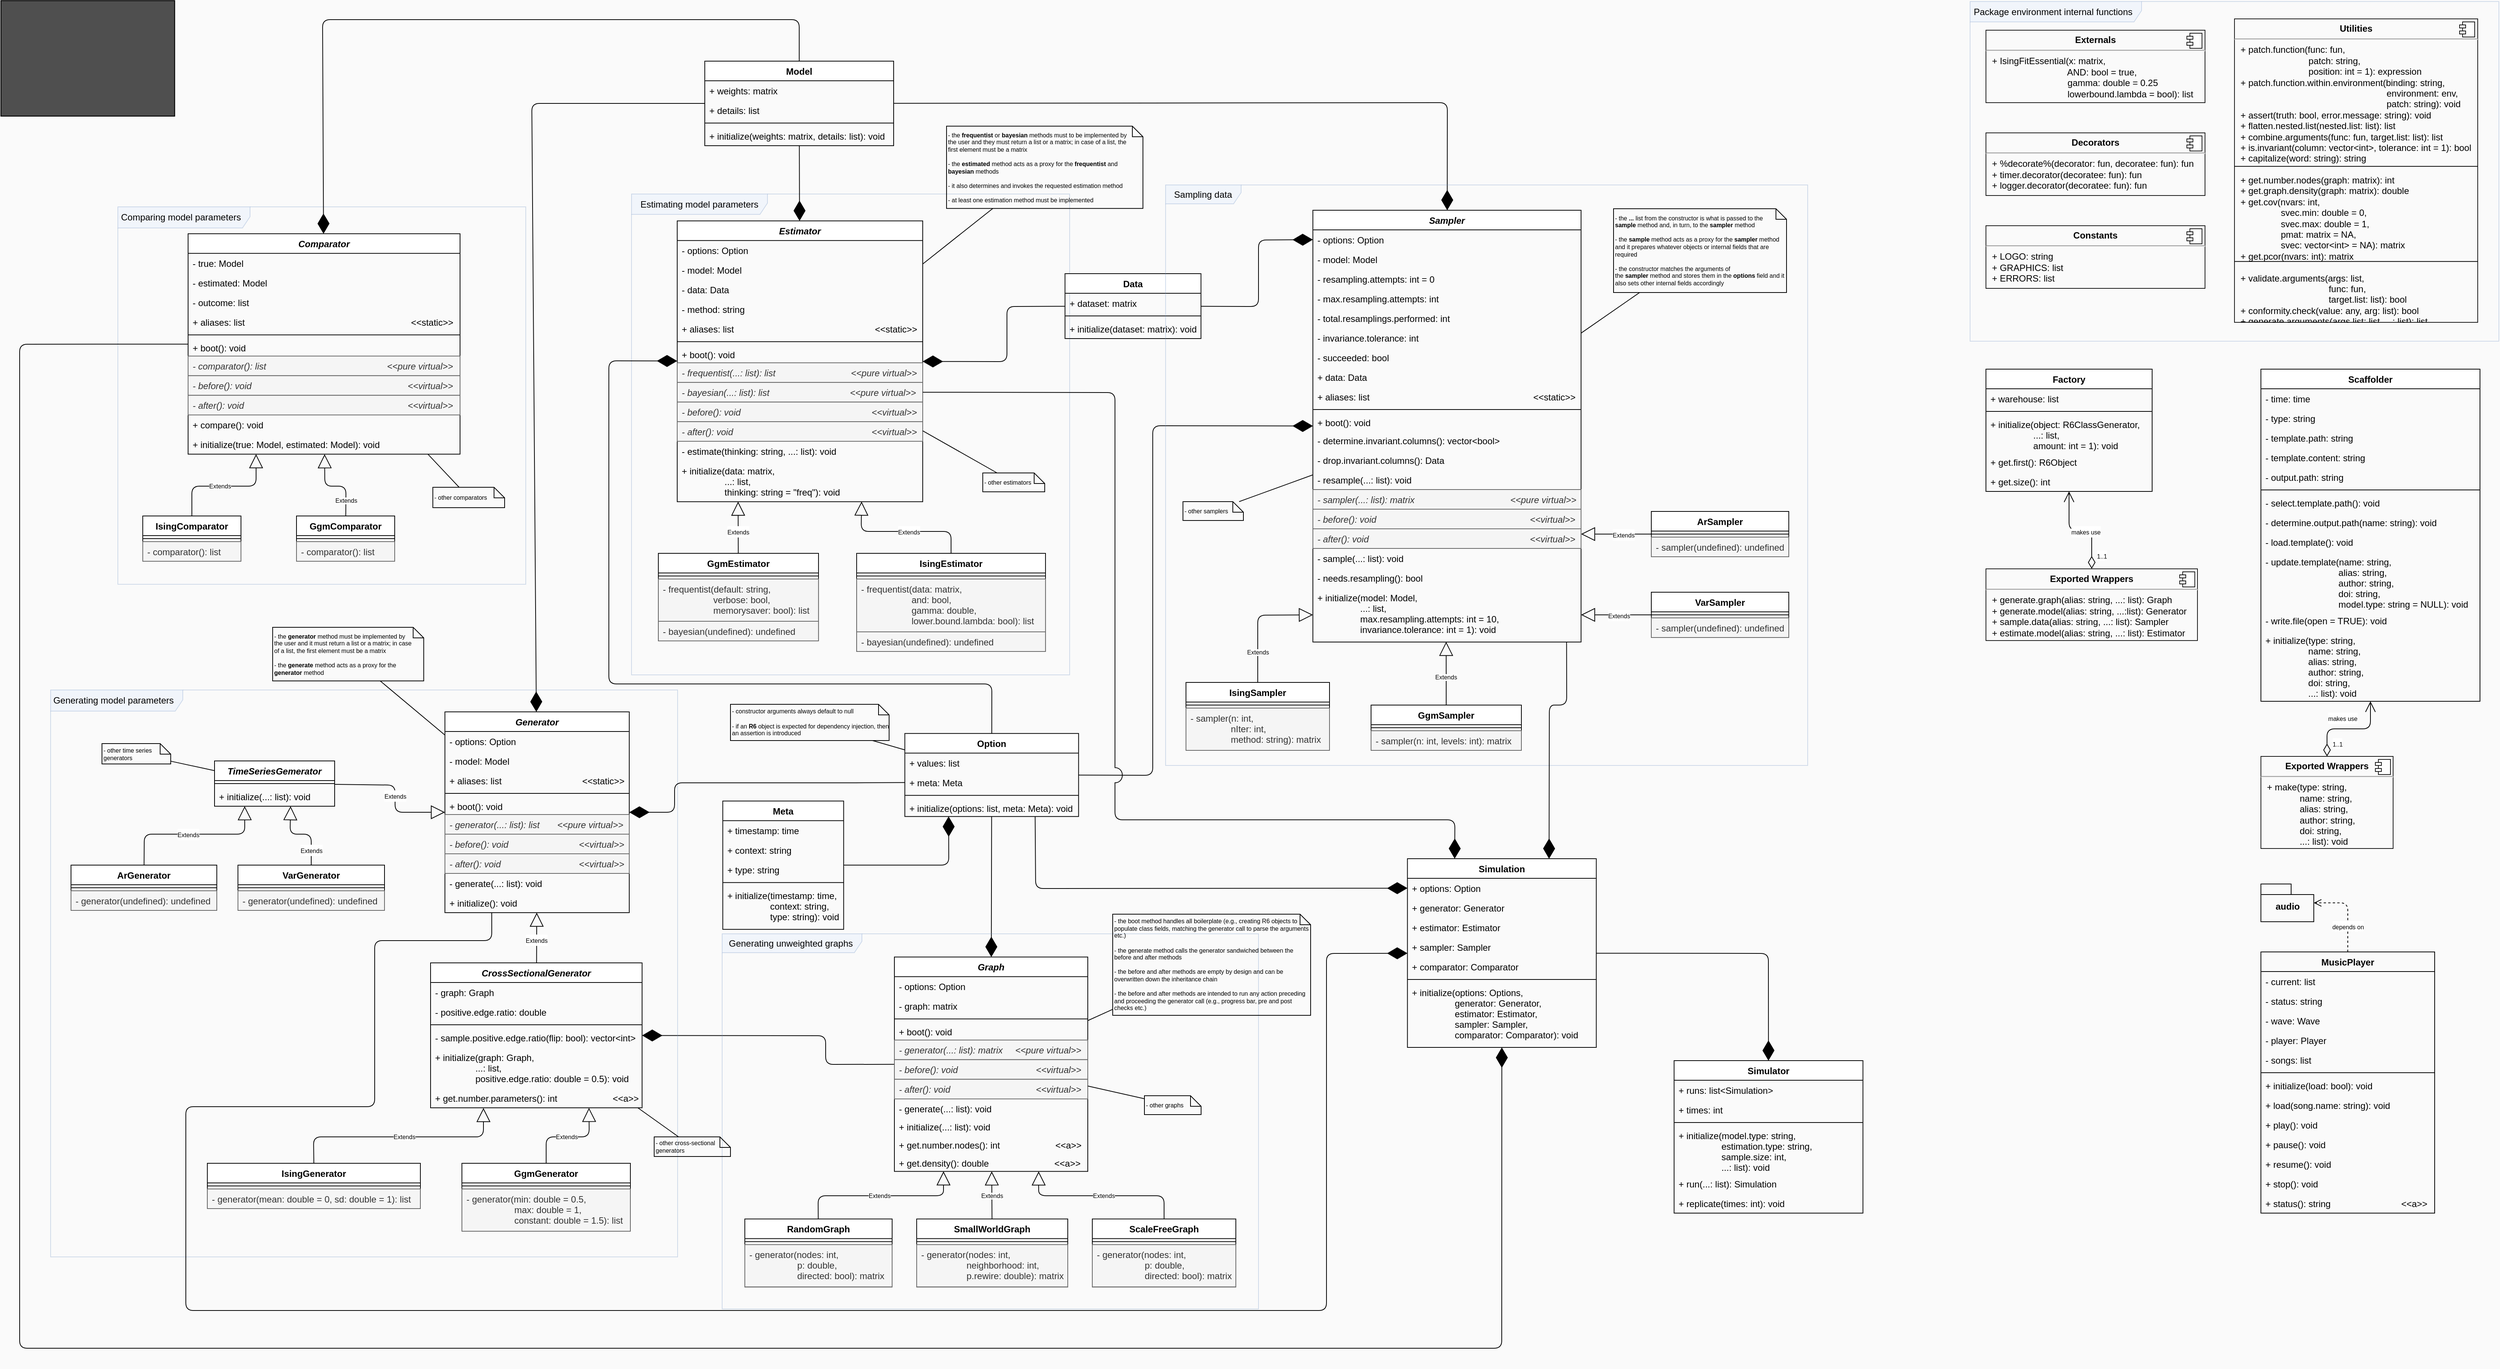 <mxfile version="10.7.5" type="google"><diagram name="UML netpaw" id="c4acf3e9-155e-7222-9cf6-157b1a14988f"><mxGraphModel dx="7406" dy="9414" grid="1" gridSize="10" guides="1" tooltips="1" connect="1" arrows="1" fold="1" page="1" pageScale="1" pageWidth="1654" pageHeight="1169" background="#FAFAFA" math="0" shadow="0"><root><mxCell id="0"/><mxCell id="1" parent="0"/><mxCell id="3Vz04-ZsIeWLufZDxppS-264" value="Package environment internal functions" style="shape=umlFrame;whiteSpace=wrap;html=1;fillColor=#dae8fc;fontSize=12;align=right;strokeColor=#6c8ebf;shadow=0;labelBackgroundColor=none;opacity=30;gradientDirection=south;swimlaneFillColor=none;width=227;height=27;spacingRight=10;" parent="1" vertex="1"><mxGeometry x="-2355" y="-8182" width="700" height="450" as="geometry"/></mxCell><mxCell id="3Vz04-ZsIeWLufZDxppS-140" value="Estimating model parameters" style="shape=umlFrame;whiteSpace=wrap;html=1;fillColor=#dae8fc;fontSize=12;align=right;strokeColor=#6c8ebf;shadow=0;labelBackgroundColor=none;opacity=30;gradientDirection=south;swimlaneFillColor=none;width=180;height=27;spacingRight=10;" parent="1" vertex="1"><mxGeometry x="-4127" y="-7927" width="580" height="637" as="geometry"/></mxCell><mxCell id="xMQ7vhL1hqurGT7oTnHB-36" value="" style="shape=image;verticalLabelPosition=bottom;labelBackgroundColor=#ffffff;verticalAlign=top;aspect=fixed;imageAspect=0;image=https://upload.wikimedia.org/wikipedia/commons/0/0b/Uml_class_relation_arrows_en.svg.png;imageBorder=#000000;imageBackground=#3D3D3D;opacity=90;" parent="1" vertex="1"><mxGeometry x="-4961.793" y="-8183.176" width="230" height="153" as="geometry"/></mxCell><mxCell id="xMQ7vhL1hqurGT7oTnHB-27" value="Model" style="swimlane;fontStyle=1;align=center;verticalAlign=top;childLayout=stackLayout;horizontal=1;startSize=26;horizontalStack=0;resizeParent=1;resizeParentMax=0;resizeLast=0;collapsible=1;marginBottom=0;" parent="1" vertex="1"><mxGeometry x="-4030" y="-8103" width="250" height="112" as="geometry"><mxRectangle x="135" y="-1240" width="50" height="26" as="alternateBounds"/></mxGeometry></mxCell><mxCell id="xMQ7vhL1hqurGT7oTnHB-28" value="+ weights: matrix" style="text;strokeColor=none;fillColor=none;align=left;verticalAlign=top;spacingLeft=4;spacingRight=4;overflow=hidden;rotatable=0;points=[[0,0.5],[1,0.5]];portConstraint=eastwest;" parent="xMQ7vhL1hqurGT7oTnHB-27" vertex="1"><mxGeometry y="26" width="250" height="26" as="geometry"/></mxCell><mxCell id="xMQ7vhL1hqurGT7oTnHB-29" value="+ details: list" style="text;strokeColor=none;fillColor=none;align=left;verticalAlign=top;spacingLeft=4;spacingRight=4;overflow=hidden;rotatable=0;points=[[0,0.5],[1,0.5]];portConstraint=eastwest;" parent="xMQ7vhL1hqurGT7oTnHB-27" vertex="1"><mxGeometry y="52" width="250" height="26" as="geometry"/></mxCell><mxCell id="xMQ7vhL1hqurGT7oTnHB-31" value="" style="line;strokeWidth=1;fillColor=none;align=left;verticalAlign=middle;spacingTop=-1;spacingLeft=3;spacingRight=3;rotatable=0;labelPosition=right;points=[];portConstraint=eastwest;" parent="xMQ7vhL1hqurGT7oTnHB-27" vertex="1"><mxGeometry y="78" width="250" height="8" as="geometry"/></mxCell><mxCell id="xMQ7vhL1hqurGT7oTnHB-32" value="+ initialize(weights: matrix, details: list): void" style="text;strokeColor=none;fillColor=none;align=left;verticalAlign=top;spacingLeft=4;spacingRight=4;overflow=hidden;rotatable=0;points=[[0,0.5],[1,0.5]];portConstraint=eastwest;" parent="xMQ7vhL1hqurGT7oTnHB-27" vertex="1"><mxGeometry y="86" width="250" height="26" as="geometry"/></mxCell><mxCell id="xMQ7vhL1hqurGT7oTnHB-236" value="" style="endArrow=diamondThin;endFill=1;endSize=24;html=1;rounded=1;" parent="1" source="k8Z9SAyd8J5WGZ8bEEwt-1" target="xMQ7vhL1hqurGT7oTnHB-190" edge="1"><mxGeometry width="160" relative="1" as="geometry"><mxPoint x="-3593" y="-7078" as="sourcePoint"/><mxPoint x="-2101.682" y="-7692.5" as="targetPoint"/></mxGeometry></mxCell><mxCell id="3Vz04-ZsIeWLufZDxppS-22" value="" style="endArrow=diamondThin;endFill=1;endSize=24;html=1;fontSize=12;fontColor=#000000;movable=1;resizable=1;rotatable=1;deletable=1;editable=1;connectable=1;" parent="1" source="xMQ7vhL1hqurGT7oTnHB-27" target="3Vz04-ZsIeWLufZDxppS-331" edge="1"><mxGeometry width="160" relative="1" as="geometry"><mxPoint x="-3337" y="-7798" as="sourcePoint"/><mxPoint x="-3867" y="-5512.5" as="targetPoint"/></mxGeometry></mxCell><mxCell id="3Vz04-ZsIeWLufZDxppS-30" value="" style="endArrow=diamondThin;endFill=1;endSize=24;html=1;fontSize=12;fontColor=#000000;" parent="1" source="xMQ7vhL1hqurGT7oTnHB-27" target="xMQ7vhL1hqurGT7oTnHB-314" edge="1"><mxGeometry width="160" relative="1" as="geometry"><mxPoint x="-2924.5" y="-7577" as="sourcePoint"/><mxPoint x="-3410.5" y="-7117.085" as="targetPoint"/><Array as="points"><mxPoint x="-3047" y="-8048"/></Array></mxGeometry></mxCell><mxCell id="3Vz04-ZsIeWLufZDxppS-48" value="" style="endArrow=diamondThin;endFill=1;endSize=24;html=1;fontSize=12;fontColor=#000000;" parent="1" source="xMQ7vhL1hqurGT7oTnHB-190" target="3Vz04-ZsIeWLufZDxppS-31" edge="1"><mxGeometry width="160" relative="1" as="geometry"><mxPoint x="-4447" y="-6838" as="sourcePoint"/><mxPoint x="-5457.333" y="-6808" as="targetPoint"/><Array as="points"><mxPoint x="-3870" y="-6774"/><mxPoint x="-3870" y="-6812"/></Array></mxGeometry></mxCell><mxCell id="3Vz04-ZsIeWLufZDxppS-94" value="" style="endArrow=diamondThin;endFill=1;endSize=24;html=1;fontSize=12;fontColor=#000000;" parent="1" source="xMQ7vhL1hqurGT7oTnHB-27" target="3Vz04-ZsIeWLufZDxppS-23" edge="1"><mxGeometry width="160" relative="1" as="geometry"><mxPoint x="-3927" y="-7096" as="sourcePoint"/><mxPoint x="-4259" y="-7188" as="targetPoint"/><Array as="points"><mxPoint x="-4259" y="-8047"/></Array></mxGeometry></mxCell><mxCell id="3Vz04-ZsIeWLufZDxppS-95" value="" style="endArrow=diamondThin;endFill=1;endSize=24;html=1;rounded=1;" parent="1" source="k8Z9SAyd8J5WGZ8bEEwt-1" target="3Vz04-ZsIeWLufZDxppS-331" edge="1"><mxGeometry width="160" relative="1" as="geometry"><mxPoint x="-3637" y="-7238" as="sourcePoint"/><mxPoint x="-2535" y="-7883.085" as="targetPoint"/><Array as="points"><mxPoint x="-3650" y="-7278"/><mxPoint x="-4157" y="-7278"/><mxPoint x="-4157" y="-7706"/></Array></mxGeometry></mxCell><mxCell id="3Vz04-ZsIeWLufZDxppS-208" value="&lt;p style=&quot;margin: 0px ; margin-top: 6px ; text-align: center&quot;&gt;&lt;b&gt;Decorators&lt;/b&gt;&lt;/p&gt;&lt;hr&gt;&lt;p style=&quot;margin: 0px ; margin-left: 8px&quot;&gt;+ %decorate%(decorator: fun, decoratee: fun): fun&lt;br&gt;&lt;/p&gt;&lt;p style=&quot;margin: 0px ; margin-left: 8px&quot;&gt;+ timer.decorator(decoratee: fun): fun&lt;/p&gt;&lt;p style=&quot;margin: 0px ; margin-left: 8px&quot;&gt;+ logger.decorator(decoratee: fun): fun&lt;/p&gt;" style="align=left;overflow=fill;html=1;shadow=0;labelBackgroundColor=none;strokeColor=#000000;fillColor=none;gradientColor=none;fontSize=12;fontColor=#000000;opacity=90;" parent="1" vertex="1"><mxGeometry x="-2334.007" y="-8008" width="290" height="83" as="geometry"/></mxCell><mxCell id="3Vz04-ZsIeWLufZDxppS-209" value="" style="shape=component;jettyWidth=8;jettyHeight=4;opacity=90;" parent="3Vz04-ZsIeWLufZDxppS-208" vertex="1"><mxGeometry x="1" width="20" height="20" relative="1" as="geometry"><mxPoint x="-24" y="4" as="offset"/></mxGeometry></mxCell><mxCell id="3Vz04-ZsIeWLufZDxppS-210" value="&lt;p style=&quot;margin: 0px ; margin-top: 6px ; text-align: center&quot;&gt;&lt;b&gt;Constants&lt;/b&gt;&lt;/p&gt;&lt;hr&gt;&lt;p style=&quot;margin: 0px ; margin-left: 8px&quot;&gt;+ LOGO: string&lt;br&gt;&lt;/p&gt;&lt;p style=&quot;margin: 0px ; margin-left: 8px&quot;&gt;+ GRAPHICS: list&lt;/p&gt;&lt;p style=&quot;margin: 0px ; margin-left: 8px&quot;&gt;+ ERRORS: list&lt;/p&gt;" style="align=left;overflow=fill;html=1;shadow=0;labelBackgroundColor=none;strokeColor=#000000;fillColor=none;gradientColor=none;fontSize=12;fontColor=#000000;opacity=90;" parent="1" vertex="1"><mxGeometry x="-2334.007" y="-7885" width="290" height="83" as="geometry"/></mxCell><mxCell id="3Vz04-ZsIeWLufZDxppS-211" value="" style="shape=component;jettyWidth=8;jettyHeight=4;opacity=90;" parent="3Vz04-ZsIeWLufZDxppS-210" vertex="1"><mxGeometry x="1" width="20" height="20" relative="1" as="geometry"><mxPoint x="-24" y="4" as="offset"/></mxGeometry></mxCell><mxCell id="3Vz04-ZsIeWLufZDxppS-243" value="" style="group" parent="1" vertex="1" connectable="0"><mxGeometry x="-1970.007" y="-7012.985" width="230" height="436" as="geometry"/></mxCell><mxCell id="3Vz04-ZsIeWLufZDxppS-212" value="MusicPlayer" style="swimlane;fontStyle=1;align=center;verticalAlign=top;childLayout=stackLayout;horizontal=1;startSize=26;horizontalStack=0;resizeParent=1;resizeParentMax=0;resizeLast=0;collapsible=1;marginBottom=0;shadow=0;labelBackgroundColor=none;strokeColor=#000000;fillColor=none;gradientColor=none;fontSize=12;fontColor=#000000;html=0;" parent="3Vz04-ZsIeWLufZDxppS-243" vertex="1"><mxGeometry y="90" width="230" height="346" as="geometry"/></mxCell><mxCell id="3Vz04-ZsIeWLufZDxppS-213" value="- current: list" style="text;strokeColor=none;fillColor=none;align=left;verticalAlign=top;spacingLeft=4;spacingRight=4;overflow=hidden;rotatable=0;points=[[0,0.5],[1,0.5]];portConstraint=eastwest;" parent="3Vz04-ZsIeWLufZDxppS-212" vertex="1"><mxGeometry y="26" width="230" height="26" as="geometry"/></mxCell><mxCell id="3Vz04-ZsIeWLufZDxppS-217" value="- status: string" style="text;strokeColor=none;fillColor=none;align=left;verticalAlign=top;spacingLeft=4;spacingRight=4;overflow=hidden;rotatable=0;points=[[0,0.5],[1,0.5]];portConstraint=eastwest;" parent="3Vz04-ZsIeWLufZDxppS-212" vertex="1"><mxGeometry y="52" width="230" height="26" as="geometry"/></mxCell><mxCell id="3Vz04-ZsIeWLufZDxppS-218" value="- wave: Wave" style="text;strokeColor=none;fillColor=none;align=left;verticalAlign=top;spacingLeft=4;spacingRight=4;overflow=hidden;rotatable=0;points=[[0,0.5],[1,0.5]];portConstraint=eastwest;" parent="3Vz04-ZsIeWLufZDxppS-212" vertex="1"><mxGeometry y="78" width="230" height="26" as="geometry"/></mxCell><mxCell id="3Vz04-ZsIeWLufZDxppS-216" value="- player: Player" style="text;strokeColor=none;fillColor=none;align=left;verticalAlign=top;spacingLeft=4;spacingRight=4;overflow=hidden;rotatable=0;points=[[0,0.5],[1,0.5]];portConstraint=eastwest;" parent="3Vz04-ZsIeWLufZDxppS-212" vertex="1"><mxGeometry y="104" width="230" height="26" as="geometry"/></mxCell><mxCell id="3Vz04-ZsIeWLufZDxppS-219" value="- songs: list" style="text;strokeColor=none;fillColor=none;align=left;verticalAlign=top;spacingLeft=4;spacingRight=4;overflow=hidden;rotatable=0;points=[[0,0.5],[1,0.5]];portConstraint=eastwest;" parent="3Vz04-ZsIeWLufZDxppS-212" vertex="1"><mxGeometry y="130" width="230" height="26" as="geometry"/></mxCell><mxCell id="3Vz04-ZsIeWLufZDxppS-214" value="" style="line;strokeWidth=1;fillColor=none;align=left;verticalAlign=middle;spacingTop=-1;spacingLeft=3;spacingRight=3;rotatable=0;labelPosition=right;points=[];portConstraint=eastwest;" parent="3Vz04-ZsIeWLufZDxppS-212" vertex="1"><mxGeometry y="156" width="230" height="8" as="geometry"/></mxCell><mxCell id="3Vz04-ZsIeWLufZDxppS-215" value="+ initialize(load: bool): void" style="text;strokeColor=none;fillColor=none;align=left;verticalAlign=top;spacingLeft=4;spacingRight=4;overflow=hidden;rotatable=0;points=[[0,0.5],[1,0.5]];portConstraint=eastwest;" parent="3Vz04-ZsIeWLufZDxppS-212" vertex="1"><mxGeometry y="164" width="230" height="26" as="geometry"/></mxCell><mxCell id="3Vz04-ZsIeWLufZDxppS-220" value="+ load(song.name: string): void" style="text;strokeColor=none;fillColor=none;align=left;verticalAlign=top;spacingLeft=4;spacingRight=4;overflow=hidden;rotatable=0;points=[[0,0.5],[1,0.5]];portConstraint=eastwest;" parent="3Vz04-ZsIeWLufZDxppS-212" vertex="1"><mxGeometry y="190" width="230" height="26" as="geometry"/></mxCell><mxCell id="3Vz04-ZsIeWLufZDxppS-222" value="+ play(): void" style="text;strokeColor=none;fillColor=none;align=left;verticalAlign=top;spacingLeft=4;spacingRight=4;overflow=hidden;rotatable=0;points=[[0,0.5],[1,0.5]];portConstraint=eastwest;" parent="3Vz04-ZsIeWLufZDxppS-212" vertex="1"><mxGeometry y="216" width="230" height="26" as="geometry"/></mxCell><mxCell id="3Vz04-ZsIeWLufZDxppS-223" value="+ pause(): void" style="text;strokeColor=none;fillColor=none;align=left;verticalAlign=top;spacingLeft=4;spacingRight=4;overflow=hidden;rotatable=0;points=[[0,0.5],[1,0.5]];portConstraint=eastwest;" parent="3Vz04-ZsIeWLufZDxppS-212" vertex="1"><mxGeometry y="242" width="230" height="26" as="geometry"/></mxCell><mxCell id="3Vz04-ZsIeWLufZDxppS-221" value="+ resume(): void" style="text;strokeColor=none;fillColor=none;align=left;verticalAlign=top;spacingLeft=4;spacingRight=4;overflow=hidden;rotatable=0;points=[[0,0.5],[1,0.5]];portConstraint=eastwest;" parent="3Vz04-ZsIeWLufZDxppS-212" vertex="1"><mxGeometry y="268" width="230" height="26" as="geometry"/></mxCell><mxCell id="3Vz04-ZsIeWLufZDxppS-224" value="+ stop(): void" style="text;strokeColor=none;fillColor=none;align=left;verticalAlign=top;spacingLeft=4;spacingRight=4;overflow=hidden;rotatable=0;points=[[0,0.5],[1,0.5]];portConstraint=eastwest;" parent="3Vz04-ZsIeWLufZDxppS-212" vertex="1"><mxGeometry y="294" width="230" height="26" as="geometry"/></mxCell><mxCell id="3Vz04-ZsIeWLufZDxppS-225" value="+ status(): string                            &lt;&lt;a&gt;&gt;" style="text;strokeColor=none;fillColor=none;align=left;verticalAlign=top;spacingLeft=4;spacingRight=4;overflow=hidden;rotatable=0;points=[[0,0.5],[1,0.5]];portConstraint=eastwest;" parent="3Vz04-ZsIeWLufZDxppS-212" vertex="1"><mxGeometry y="320" width="230" height="26" as="geometry"/></mxCell><mxCell id="3Vz04-ZsIeWLufZDxppS-240" value="audio" style="shape=folder;fontStyle=1;spacingTop=10;tabWidth=40;tabHeight=14;tabPosition=left;html=1;shadow=0;labelBackgroundColor=none;strokeColor=#000000;fillColor=none;gradientColor=none;fontSize=12;fontColor=#000000;align=center;" parent="3Vz04-ZsIeWLufZDxppS-243" vertex="1"><mxGeometry width="70" height="50" as="geometry"/></mxCell><mxCell id="3Vz04-ZsIeWLufZDxppS-241" value="&lt;font style=&quot;font-size: 8px&quot;&gt;depends on&lt;/font&gt;" style="html=1;verticalAlign=bottom;endArrow=open;dashed=1;endSize=8;fontSize=12;fontColor=#000000;" parent="3Vz04-ZsIeWLufZDxppS-243" source="3Vz04-ZsIeWLufZDxppS-212" target="3Vz04-ZsIeWLufZDxppS-240" edge="1"><mxGeometry x="-0.545" relative="1" as="geometry"><mxPoint x="440" y="-25" as="sourcePoint"/><mxPoint x="360" y="-25" as="targetPoint"/><Array as="points"><mxPoint x="115" y="25"/></Array><mxPoint as="offset"/></mxGeometry></mxCell><mxCell id="3Vz04-ZsIeWLufZDxppS-249" value="&lt;p style=&quot;margin: 0px ; margin-top: 6px ; text-align: center&quot;&gt;&lt;b&gt;Externals&lt;/b&gt;&lt;/p&gt;&lt;hr&gt;&lt;p style=&quot;margin: 0px ; margin-left: 8px&quot;&gt;+ IsingFitEssential(x: matrix,&amp;nbsp;&lt;/p&gt;&lt;p style=&quot;margin: 0px ; margin-left: 8px&quot;&gt;&amp;nbsp; &amp;nbsp; &amp;nbsp; &amp;nbsp; &amp;nbsp; &amp;nbsp; &amp;nbsp; &amp;nbsp; &amp;nbsp; &amp;nbsp; &amp;nbsp; &amp;nbsp; &amp;nbsp; &amp;nbsp; &amp;nbsp; AND: bool = true,&lt;br&gt;&lt;/p&gt;&lt;p style=&quot;margin: 0px ; margin-left: 8px&quot;&gt;&amp;nbsp; &amp;nbsp; &amp;nbsp; &amp;nbsp; &amp;nbsp; &amp;nbsp; &amp;nbsp; &amp;nbsp; &amp;nbsp; &amp;nbsp; &amp;nbsp; &amp;nbsp; &amp;nbsp; &amp;nbsp; &amp;nbsp; gamma: double = 0.25&lt;/p&gt;&lt;p style=&quot;margin: 0px ; margin-left: 8px&quot;&gt;&amp;nbsp; &amp;nbsp; &amp;nbsp; &amp;nbsp; &amp;nbsp; &amp;nbsp; &amp;nbsp; &amp;nbsp; &amp;nbsp; &amp;nbsp; &amp;nbsp; &amp;nbsp; &amp;nbsp; &amp;nbsp; &amp;nbsp; lowerbound.lambda = bool): list&lt;/p&gt;" style="align=left;overflow=fill;html=1;shadow=0;labelBackgroundColor=none;strokeColor=#000000;fillColor=none;gradientColor=none;fontSize=12;fontColor=#000000;opacity=90;" parent="1" vertex="1"><mxGeometry x="-2334.007" y="-8144" width="290" height="96" as="geometry"/></mxCell><mxCell id="3Vz04-ZsIeWLufZDxppS-250" value="" style="shape=component;jettyWidth=8;jettyHeight=4;opacity=90;" parent="3Vz04-ZsIeWLufZDxppS-249" vertex="1"><mxGeometry x="1" width="20" height="20" relative="1" as="geometry"><mxPoint x="-24" y="4" as="offset"/></mxGeometry></mxCell><mxCell id="3Vz04-ZsIeWLufZDxppS-263" value="" style="group" parent="1" vertex="1" connectable="0"><mxGeometry x="-2005" y="-8159" width="322" height="402" as="geometry"/></mxCell><mxCell id="3Vz04-ZsIeWLufZDxppS-251" value="&lt;p style=&quot;margin: 0px ; margin-top: 6px ; text-align: center&quot;&gt;&lt;b&gt;Utilities&lt;/b&gt;&lt;/p&gt;&lt;hr&gt;&lt;p style=&quot;margin: 0px ; margin-left: 8px&quot;&gt;+ patch.function(func: fun,&amp;nbsp;&lt;/p&gt;&lt;p style=&quot;margin: 0px ; margin-left: 8px&quot;&gt;&amp;nbsp; &amp;nbsp; &amp;nbsp; &amp;nbsp; &amp;nbsp; &amp;nbsp; &amp;nbsp; &amp;nbsp; &amp;nbsp; &amp;nbsp; &amp;nbsp; &amp;nbsp; &amp;nbsp; &amp;nbsp;patch: string,&lt;/p&gt;&lt;p style=&quot;margin: 0px ; margin-left: 8px&quot;&gt;&amp;nbsp; &amp;nbsp; &amp;nbsp; &amp;nbsp; &amp;nbsp; &amp;nbsp; &amp;nbsp; &amp;nbsp; &amp;nbsp; &amp;nbsp; &amp;nbsp; &amp;nbsp; &amp;nbsp; &amp;nbsp;position: int = 1): expression&lt;/p&gt;&lt;p style=&quot;margin: 0px ; margin-left: 8px&quot;&gt;+&amp;nbsp;&lt;span&gt;patch.function.within.environment&lt;/span&gt;&lt;span&gt;(binding: string,&amp;nbsp;&lt;/span&gt;&lt;/p&gt;&lt;p style=&quot;margin: 0px ; margin-left: 8px&quot;&gt;&lt;span&gt;&amp;nbsp; &amp;nbsp; &amp;nbsp; &amp;nbsp; &amp;nbsp; &amp;nbsp; &amp;nbsp; &amp;nbsp; &amp;nbsp; &amp;nbsp; &amp;nbsp; &amp;nbsp; &amp;nbsp; &amp;nbsp; &amp;nbsp; &amp;nbsp; &amp;nbsp; &amp;nbsp; &amp;nbsp; &amp;nbsp; &amp;nbsp; &amp;nbsp; &amp;nbsp; &amp;nbsp; &amp;nbsp; &amp;nbsp; &amp;nbsp; &amp;nbsp; &amp;nbsp; environment: env,&amp;nbsp;&lt;/span&gt;&lt;/p&gt;&lt;p style=&quot;margin: 0px ; margin-left: 8px&quot;&gt;&lt;span&gt;&amp;nbsp; &amp;nbsp; &amp;nbsp; &amp;nbsp; &amp;nbsp; &amp;nbsp; &amp;nbsp; &amp;nbsp; &amp;nbsp; &amp;nbsp; &amp;nbsp; &amp;nbsp; &amp;nbsp; &amp;nbsp; &amp;nbsp; &amp;nbsp; &amp;nbsp; &amp;nbsp; &amp;nbsp; &amp;nbsp; &amp;nbsp; &amp;nbsp; &amp;nbsp; &amp;nbsp; &amp;nbsp; &amp;nbsp; &amp;nbsp; &amp;nbsp; &amp;nbsp; patch: string): void&lt;/span&gt;&lt;/p&gt;&lt;p style=&quot;margin: 0px ; margin-left: 8px&quot;&gt;+&amp;nbsp;&lt;span&gt;assert&lt;/span&gt;&lt;span&gt;(truth: bool,&amp;nbsp;&lt;/span&gt;&lt;span&gt;error.message: string): void&lt;/span&gt;&lt;/p&gt;&lt;p style=&quot;margin: 0px ; margin-left: 8px&quot;&gt;&lt;span&gt;+&amp;nbsp;&lt;/span&gt;&lt;span&gt;flatten.nested.list(nested.list: list): list&lt;/span&gt;&lt;/p&gt;&lt;p style=&quot;margin: 0px ; margin-left: 8px&quot;&gt;&lt;span&gt;+&amp;nbsp;&lt;/span&gt;&lt;span&gt;combine.arguments&lt;/span&gt;&lt;span&gt;(func: fun,&amp;nbsp;&lt;/span&gt;&lt;span&gt;target.list: list): list&lt;/span&gt;&lt;/p&gt;&lt;p style=&quot;margin: 0px ; margin-left: 8px&quot;&gt;&lt;span&gt;+&amp;nbsp;&lt;/span&gt;&lt;span&gt;is.invariant&lt;/span&gt;&lt;span&gt;(column: vector&amp;lt;int&amp;gt;,&amp;nbsp;&lt;/span&gt;&lt;span&gt;tolerance: int = 1&lt;/span&gt;&lt;span&gt;): bool&lt;/span&gt;&lt;/p&gt;&lt;p style=&quot;margin: 0px ; margin-left: 8px&quot;&gt;+ capitalize(word: string): string&lt;/p&gt;&lt;p style=&quot;margin: 0px ; margin-left: 8px&quot;&gt;&lt;br&gt;&lt;/p&gt;&lt;p style=&quot;margin: 0px ; margin-left: 8px&quot;&gt;&lt;span&gt;+&amp;nbsp;&lt;/span&gt;&lt;span&gt;get.number.nodes&lt;/span&gt;&lt;span&gt;(graph: matrix): int&lt;/span&gt;&lt;/p&gt;&lt;p style=&quot;margin: 0px ; margin-left: 8px&quot;&gt;&lt;span&gt;+&amp;nbsp;&lt;/span&gt;&lt;span&gt;get.graph.density&lt;/span&gt;&lt;span&gt;(graph: matrix): double&lt;/span&gt;&lt;/p&gt;&lt;p style=&quot;margin: 0px ; margin-left: 8px&quot;&gt;&lt;span&gt;+&amp;nbsp;&lt;/span&gt;&lt;span&gt;get.cov&lt;/span&gt;&lt;span&gt;(nvars: int,&amp;nbsp;&lt;/span&gt;&lt;/p&gt;&lt;p style=&quot;margin: 0px ; margin-left: 8px&quot;&gt;&lt;span&gt;&amp;nbsp; &amp;nbsp; &amp;nbsp; &amp;nbsp; &amp;nbsp; &amp;nbsp; &amp;nbsp; &amp;nbsp; svec.min:&lt;/span&gt;&lt;span&gt;&amp;nbsp;double = &lt;/span&gt;&lt;span&gt;0&lt;/span&gt;&lt;span&gt;,&amp;nbsp;&lt;/span&gt;&lt;/p&gt;&lt;p style=&quot;margin: 0px ; margin-left: 8px&quot;&gt;&lt;span&gt;&amp;nbsp; &amp;nbsp; &amp;nbsp; &amp;nbsp; &amp;nbsp; &amp;nbsp; &amp;nbsp; &amp;nbsp; svec.max: double&lt;/span&gt;&lt;span&gt; = &lt;/span&gt;&lt;span&gt;1&lt;/span&gt;&lt;span&gt;,&amp;nbsp;&lt;/span&gt;&lt;/p&gt;&lt;p style=&quot;margin: 0px ; margin-left: 8px&quot;&gt;&lt;span&gt;&amp;nbsp; &amp;nbsp; &amp;nbsp; &amp;nbsp; &amp;nbsp; &amp;nbsp; &amp;nbsp; &amp;nbsp; pmat: matrix&lt;/span&gt;&lt;span&gt;&amp;nbsp;= &lt;/span&gt;&lt;span&gt;NA&lt;/span&gt;&lt;span&gt;,&amp;nbsp;&lt;/span&gt;&lt;/p&gt;&lt;p style=&quot;margin: 0px ; margin-left: 8px&quot;&gt;&lt;span&gt;&amp;nbsp; &amp;nbsp; &amp;nbsp; &amp;nbsp; &amp;nbsp; &amp;nbsp; &amp;nbsp; &amp;nbsp; svec: vector&amp;lt;int&amp;gt;&lt;/span&gt;&lt;span&gt;&amp;nbsp;= &lt;/span&gt;&lt;span&gt;NA&lt;/span&gt;&lt;span&gt;): matrix&lt;/span&gt;&lt;/p&gt;&lt;p style=&quot;margin: 0px ; margin-left: 8px&quot;&gt;&lt;span&gt;+ get.pcor(nvars: int): matrix&lt;/span&gt;&lt;/p&gt;&lt;p style=&quot;margin: 0px ; margin-left: 8px&quot;&gt;&lt;span&gt;&lt;br&gt;&lt;/span&gt;&lt;/p&gt;&lt;p style=&quot;margin: 0px ; margin-left: 8px&quot;&gt;&lt;span&gt;+&amp;nbsp;&lt;/span&gt;&lt;span&gt;validate.arguments&lt;/span&gt;&lt;span&gt;(args: list,&amp;nbsp;&lt;/span&gt;&lt;/p&gt;&lt;p style=&quot;margin: 0px ; margin-left: 8px&quot;&gt;&lt;span&gt;&amp;nbsp; &amp;nbsp; &amp;nbsp; &amp;nbsp; &amp;nbsp; &amp;nbsp; &amp;nbsp; &amp;nbsp; &amp;nbsp; &amp;nbsp; &amp;nbsp; &amp;nbsp; &amp;nbsp; &amp;nbsp; &amp;nbsp; &amp;nbsp; &amp;nbsp; &amp;nbsp;func: fun,&amp;nbsp;&lt;/span&gt;&lt;/p&gt;&lt;p style=&quot;margin: 0px ; margin-left: 8px&quot;&gt;&lt;span&gt;&amp;nbsp; &amp;nbsp; &amp;nbsp; &amp;nbsp; &amp;nbsp; &amp;nbsp; &amp;nbsp; &amp;nbsp; &amp;nbsp; &amp;nbsp; &amp;nbsp; &amp;nbsp; &amp;nbsp; &amp;nbsp; &amp;nbsp; &amp;nbsp; &amp;nbsp; &amp;nbsp;target.list: list): bool&lt;/span&gt;&lt;/p&gt;&lt;p style=&quot;margin: 0px ; margin-left: 8px&quot;&gt;&lt;span&gt;+&amp;nbsp;&lt;/span&gt;&lt;span&gt;conformity.check&lt;/span&gt;&lt;span&gt;(value: any,&amp;nbsp;&lt;/span&gt;&lt;span&gt;arg: list): bool&lt;/span&gt;&lt;/p&gt;&lt;p style=&quot;margin: 0px ; margin-left: 8px&quot;&gt;&lt;span&gt;+&amp;nbsp;&lt;/span&gt;&lt;span&gt;generate.arguments&lt;/span&gt;&lt;span&gt;(args.list: list,&amp;nbsp;&lt;/span&gt;&lt;span&gt;...: list): list&lt;/span&gt;&lt;/p&gt;" style="align=left;overflow=fill;html=1;shadow=0;labelBackgroundColor=none;strokeColor=#000000;fillColor=none;gradientColor=none;fontSize=12;fontColor=#000000;opacity=90;" parent="3Vz04-ZsIeWLufZDxppS-263" vertex="1"><mxGeometry width="322" height="402" as="geometry"/></mxCell><mxCell id="3Vz04-ZsIeWLufZDxppS-252" value="" style="shape=component;jettyWidth=8;jettyHeight=4;opacity=90;" parent="3Vz04-ZsIeWLufZDxppS-251" vertex="1"><mxGeometry x="1" width="20" height="20" relative="1" as="geometry"><mxPoint x="-24" y="4" as="offset"/></mxGeometry></mxCell><mxCell id="3Vz04-ZsIeWLufZDxppS-258" value="" style="line;strokeWidth=1;fillColor=none;align=left;verticalAlign=middle;spacingTop=-1;spacingLeft=3;spacingRight=3;rotatable=0;labelPosition=right;points=[];portConstraint=eastwest;shadow=0;labelBackgroundColor=none;fontSize=12;fontColor=#000000;html=0;" parent="3Vz04-ZsIeWLufZDxppS-251" vertex="1"><mxGeometry y="317.868" width="322" height="7.131" as="geometry"/></mxCell><mxCell id="3Vz04-ZsIeWLufZDxppS-262" value="" style="line;strokeWidth=1;fillColor=none;align=left;verticalAlign=middle;spacingTop=-1;spacingLeft=3;spacingRight=3;rotatable=0;labelPosition=right;points=[];portConstraint=eastwest;shadow=0;labelBackgroundColor=none;fontSize=12;fontColor=#000000;html=0;" parent="3Vz04-ZsIeWLufZDxppS-251" vertex="1"><mxGeometry y="191.853" width="322" height="7.131" as="geometry"/></mxCell><mxCell id="3Vz04-ZsIeWLufZDxppS-270" value="" style="endArrow=diamondThin;endFill=1;endSize=24;html=1;fontSize=12;fontColor=#000000;" parent="1" source="xMQ7vhL1hqurGT7oTnHB-310" target="3Vz04-ZsIeWLufZDxppS-331" edge="1"><mxGeometry width="160" relative="1" as="geometry"><mxPoint x="-3410" y="-7203" as="sourcePoint"/><mxPoint x="-3610" y="-7713" as="targetPoint"/><Array as="points"><mxPoint x="-3630" y="-7778"/><mxPoint x="-3630" y="-7705"/></Array></mxGeometry></mxCell><mxCell id="xMQ7vhL1hqurGT7oTnHB-310" value="Data" style="swimlane;fontStyle=1;align=center;verticalAlign=top;childLayout=stackLayout;horizontal=1;startSize=26;horizontalStack=0;resizeParent=1;resizeParentMax=0;resizeLast=0;collapsible=1;marginBottom=0;fillColor=#ffffff;fontSize=12;html=0;movable=1;resizable=1;rotatable=1;deletable=1;editable=1;connectable=1;" parent="1" vertex="1"><mxGeometry x="-3553.147" y="-7821.5" width="180" height="86" as="geometry"/></mxCell><mxCell id="xMQ7vhL1hqurGT7oTnHB-311" value="+ dataset: matrix" style="text;strokeColor=none;fillColor=none;align=left;verticalAlign=top;spacingLeft=4;spacingRight=4;overflow=hidden;rotatable=1;points=[[0,0.5],[1,0.5]];portConstraint=eastwest;movable=1;resizable=1;deletable=1;editable=1;connectable=1;" parent="xMQ7vhL1hqurGT7oTnHB-310" vertex="1"><mxGeometry y="26" width="180" height="26" as="geometry"/></mxCell><mxCell id="xMQ7vhL1hqurGT7oTnHB-312" value="" style="line;strokeWidth=1;fillColor=none;align=left;verticalAlign=middle;spacingTop=-1;spacingLeft=3;spacingRight=3;rotatable=1;labelPosition=right;points=[];portConstraint=eastwest;movable=1;resizable=1;deletable=1;editable=1;connectable=1;" parent="xMQ7vhL1hqurGT7oTnHB-310" vertex="1"><mxGeometry y="52" width="180" height="8" as="geometry"/></mxCell><mxCell id="xMQ7vhL1hqurGT7oTnHB-313" value="+ initialize(dataset: matrix): void" style="text;strokeColor=none;fillColor=none;align=left;verticalAlign=top;spacingLeft=4;spacingRight=4;overflow=hidden;rotatable=1;points=[[0,0.5],[1,0.5]];portConstraint=eastwest;movable=1;resizable=1;deletable=1;editable=1;connectable=1;" parent="xMQ7vhL1hqurGT7oTnHB-310" vertex="1"><mxGeometry y="60" width="180" height="26" as="geometry"/></mxCell><mxCell id="3Vz04-ZsIeWLufZDxppS-114" value="" style="endArrow=diamondThin;endFill=1;endSize=24;html=1;fontSize=12;fontColor=#000000;movable=1;resizable=1;rotatable=1;deletable=1;editable=1;connectable=1;" parent="1" source="k8Z9SAyd8J5WGZ8bEEwt-1" target="xMQ7vhL1hqurGT7oTnHB-314" edge="1"><mxGeometry width="160" relative="1" as="geometry"><mxPoint x="-3177" y="-7358" as="sourcePoint"/><mxPoint x="-3307" y="-7398" as="targetPoint"/><Array as="points"><mxPoint x="-3437" y="-7157"/><mxPoint x="-3437" y="-7620"/></Array></mxGeometry></mxCell><mxCell id="3Vz04-ZsIeWLufZDxppS-123" value="Generating unweighted graphs" style="shape=umlFrame;whiteSpace=wrap;html=1;fillColor=#dae8fc;fontSize=12;align=right;strokeColor=#6c8ebf;shadow=0;labelBackgroundColor=none;opacity=30;gradientColor=none;gradientDirection=south;swimlaneFillColor=none;width=185;height=25;spacingRight=10;" parent="1" vertex="1"><mxGeometry x="-4007" y="-6947" width="710" height="497" as="geometry"/></mxCell><mxCell id="xMQ7vhL1hqurGT7oTnHB-190" value="Graph" style="swimlane;fontStyle=3;align=center;verticalAlign=top;childLayout=stackLayout;horizontal=1;startSize=26;horizontalStack=0;resizeParent=1;resizeParentMax=0;resizeLast=0;collapsible=1;marginBottom=0;" parent="1" vertex="1"><mxGeometry x="-3779.0" y="-6916.273" width="256" height="284" as="geometry"><mxRectangle x="40" y="10" width="90" height="26" as="alternateBounds"/></mxGeometry></mxCell><mxCell id="xMQ7vhL1hqurGT7oTnHB-196" value="- options: Option" style="text;strokeColor=none;fillColor=none;align=left;verticalAlign=top;spacingLeft=4;spacingRight=4;overflow=hidden;rotatable=0;points=[[0,0.5],[1,0.5]];portConstraint=eastwest;" parent="xMQ7vhL1hqurGT7oTnHB-190" vertex="1"><mxGeometry y="26" width="256" height="26" as="geometry"/></mxCell><mxCell id="xMQ7vhL1hqurGT7oTnHB-192" value="- graph: matrix" style="text;strokeColor=none;fillColor=none;align=left;verticalAlign=top;spacingLeft=4;spacingRight=4;overflow=hidden;rotatable=0;points=[[0,0.5],[1,0.5]];portConstraint=eastwest;" parent="xMQ7vhL1hqurGT7oTnHB-190" vertex="1"><mxGeometry y="52" width="256" height="26" as="geometry"/></mxCell><mxCell id="xMQ7vhL1hqurGT7oTnHB-193" value="" style="line;strokeWidth=1;fillColor=none;align=left;verticalAlign=middle;spacingTop=-1;spacingLeft=3;spacingRight=3;rotatable=0;labelPosition=right;points=[];portConstraint=eastwest;" parent="xMQ7vhL1hqurGT7oTnHB-190" vertex="1"><mxGeometry y="78" width="256" height="8" as="geometry"/></mxCell><mxCell id="qFeEX-Yrzq8eoNr-fX9E-1" value="+ boot(): void" style="text;strokeColor=none;fillColor=none;align=left;verticalAlign=top;spacingLeft=4;spacingRight=4;overflow=hidden;rotatable=0;points=[[0,0.5],[1,0.5]];portConstraint=eastwest;" vertex="1" parent="xMQ7vhL1hqurGT7oTnHB-190"><mxGeometry y="86" width="256" height="24" as="geometry"/></mxCell><mxCell id="xMQ7vhL1hqurGT7oTnHB-195" value="- generator(...: list): matrix     &lt;&lt;pure virtual&gt;&gt;" style="text;strokeColor=#666666;fillColor=#f5f5f5;align=left;verticalAlign=top;spacingLeft=4;spacingRight=4;overflow=hidden;rotatable=0;points=[[0,0.5],[1,0.5]];portConstraint=eastwest;fontStyle=2;fontColor=#333333;" parent="xMQ7vhL1hqurGT7oTnHB-190" vertex="1"><mxGeometry y="110" width="256" height="26" as="geometry"/></mxCell><mxCell id="qFeEX-Yrzq8eoNr-fX9E-2" value="- before(): void                               &lt;&lt;virtual&gt;&gt;" style="text;strokeColor=#666666;fillColor=#f5f5f5;align=left;verticalAlign=top;spacingLeft=4;spacingRight=4;overflow=hidden;rotatable=0;points=[[0,0.5],[1,0.5]];portConstraint=eastwest;fontStyle=2;fontColor=#333333;" vertex="1" parent="xMQ7vhL1hqurGT7oTnHB-190"><mxGeometry y="136" width="256" height="26" as="geometry"/></mxCell><mxCell id="qFeEX-Yrzq8eoNr-fX9E-3" value="- after(): void                                  &lt;&lt;virtual&gt;&gt;" style="text;strokeColor=#666666;fillColor=#f5f5f5;align=left;verticalAlign=top;spacingLeft=4;spacingRight=4;overflow=hidden;rotatable=0;points=[[0,0.5],[1,0.5]];portConstraint=eastwest;fontStyle=2;fontColor=#333333;" vertex="1" parent="xMQ7vhL1hqurGT7oTnHB-190"><mxGeometry y="162" width="256" height="26" as="geometry"/></mxCell><mxCell id="xMQ7vhL1hqurGT7oTnHB-208" value="- generate(...: list): void" style="text;strokeColor=none;fillColor=none;align=left;verticalAlign=top;spacingLeft=4;spacingRight=4;overflow=hidden;rotatable=0;points=[[0,0.5],[1,0.5]];portConstraint=eastwest;" parent="xMQ7vhL1hqurGT7oTnHB-190" vertex="1"><mxGeometry y="188" width="256" height="24" as="geometry"/></mxCell><mxCell id="xMQ7vhL1hqurGT7oTnHB-194" value="+ initialize(...: list): void" style="text;strokeColor=none;fillColor=none;align=left;verticalAlign=top;spacingLeft=4;spacingRight=4;overflow=hidden;rotatable=0;points=[[0,0.5],[1,0.5]];portConstraint=eastwest;" parent="xMQ7vhL1hqurGT7oTnHB-190" vertex="1"><mxGeometry y="212" width="256" height="24" as="geometry"/></mxCell><mxCell id="3Vz04-ZsIeWLufZDxppS-143" value="+ get.number.nodes(): int                      &lt;&lt;a&gt;&gt;" style="text;strokeColor=none;fillColor=none;align=left;verticalAlign=top;spacingLeft=4;spacingRight=4;overflow=hidden;rotatable=0;points=[[0,0.5],[1,0.5]];portConstraint=eastwest;" parent="xMQ7vhL1hqurGT7oTnHB-190" vertex="1"><mxGeometry y="236" width="256" height="24" as="geometry"/></mxCell><mxCell id="3Vz04-ZsIeWLufZDxppS-145" value="+ get.density(): double                          &lt;&lt;a&gt;&gt;" style="text;strokeColor=none;fillColor=none;align=left;verticalAlign=top;spacingLeft=4;spacingRight=4;overflow=hidden;rotatable=0;points=[[0,0.5],[1,0.5]];portConstraint=eastwest;" parent="xMQ7vhL1hqurGT7oTnHB-190" vertex="1"><mxGeometry y="260" width="256" height="24" as="geometry"/></mxCell><mxCell id="xMQ7vhL1hqurGT7oTnHB-209" value="RandomGraph" style="swimlane;fontStyle=1;align=center;verticalAlign=top;childLayout=stackLayout;horizontal=1;startSize=26;horizontalStack=0;resizeParent=1;resizeParentMax=0;resizeLast=0;collapsible=1;marginBottom=0;" parent="1" vertex="1"><mxGeometry x="-3977.0" y="-6569.273" width="195" height="90" as="geometry"><mxRectangle x="40" y="10" width="90" height="26" as="alternateBounds"/></mxGeometry></mxCell><mxCell id="xMQ7vhL1hqurGT7oTnHB-212" value="" style="line;strokeWidth=1;fillColor=none;align=left;verticalAlign=middle;spacingTop=-1;spacingLeft=3;spacingRight=3;rotatable=0;labelPosition=right;points=[];portConstraint=eastwest;" parent="xMQ7vhL1hqurGT7oTnHB-209" vertex="1"><mxGeometry y="26" width="195" height="8" as="geometry"/></mxCell><mxCell id="xMQ7vhL1hqurGT7oTnHB-213" value="- generator(nodes: int, &#10;                   p: double, &#10;                   directed: bool): matrix" style="text;strokeColor=#666666;fillColor=#f5f5f5;align=left;verticalAlign=top;spacingLeft=4;spacingRight=4;overflow=hidden;rotatable=0;points=[[0,0.5],[1,0.5]];portConstraint=eastwest;fontStyle=0;fontColor=#333333;" parent="xMQ7vhL1hqurGT7oTnHB-209" vertex="1"><mxGeometry y="34" width="195" height="56" as="geometry"/></mxCell><mxCell id="xMQ7vhL1hqurGT7oTnHB-216" value="SmallWorldGraph" style="swimlane;fontStyle=1;align=center;verticalAlign=top;childLayout=stackLayout;horizontal=1;startSize=26;horizontalStack=0;resizeParent=1;resizeParentMax=0;resizeLast=0;collapsible=1;marginBottom=0;" parent="1" vertex="1"><mxGeometry x="-3749.5" y="-6569.273" width="200" height="90" as="geometry"><mxRectangle x="40" y="10" width="90" height="26" as="alternateBounds"/></mxGeometry></mxCell><mxCell id="xMQ7vhL1hqurGT7oTnHB-217" value="" style="line;strokeWidth=1;fillColor=none;align=left;verticalAlign=middle;spacingTop=-1;spacingLeft=3;spacingRight=3;rotatable=0;labelPosition=right;points=[];portConstraint=eastwest;" parent="xMQ7vhL1hqurGT7oTnHB-216" vertex="1"><mxGeometry y="26" width="200" height="8" as="geometry"/></mxCell><mxCell id="xMQ7vhL1hqurGT7oTnHB-218" value="- generator(nodes: int, &#10;                  neighborhood: int, &#10;                  p.rewire: double): matrix&#10;" style="text;strokeColor=#666666;fillColor=#f5f5f5;align=left;verticalAlign=top;spacingLeft=4;spacingRight=4;overflow=hidden;rotatable=0;points=[[0,0.5],[1,0.5]];portConstraint=eastwest;fontStyle=0;fontColor=#333333;" parent="xMQ7vhL1hqurGT7oTnHB-216" vertex="1"><mxGeometry y="34" width="200" height="56" as="geometry"/></mxCell><mxCell id="xMQ7vhL1hqurGT7oTnHB-233" value="ScaleFreeGraph" style="swimlane;fontStyle=1;align=center;verticalAlign=top;childLayout=stackLayout;horizontal=1;startSize=26;horizontalStack=0;resizeParent=1;resizeParentMax=0;resizeLast=0;collapsible=1;marginBottom=0;" parent="1" vertex="1"><mxGeometry x="-3517.0" y="-6569.273" width="190" height="90" as="geometry"><mxRectangle x="40" y="10" width="90" height="26" as="alternateBounds"/></mxGeometry></mxCell><mxCell id="xMQ7vhL1hqurGT7oTnHB-234" value="" style="line;strokeWidth=1;fillColor=none;align=left;verticalAlign=middle;spacingTop=-1;spacingLeft=3;spacingRight=3;rotatable=0;labelPosition=right;points=[];portConstraint=eastwest;" parent="xMQ7vhL1hqurGT7oTnHB-233" vertex="1"><mxGeometry y="26" width="190" height="8" as="geometry"/></mxCell><mxCell id="xMQ7vhL1hqurGT7oTnHB-235" value="- generator(nodes: int, &#10;                   p: double, &#10;                   directed: bool): matrix" style="text;strokeColor=#666666;fillColor=#f5f5f5;align=left;verticalAlign=top;spacingLeft=4;spacingRight=4;overflow=hidden;rotatable=0;points=[[0,0.5],[1,0.5]];portConstraint=eastwest;fontStyle=0;fontColor=#333333;" parent="xMQ7vhL1hqurGT7oTnHB-233" vertex="1"><mxGeometry y="34" width="190" height="56" as="geometry"/></mxCell><mxCell id="xMQ7vhL1hqurGT7oTnHB-245" value="Extends" style="endArrow=block;endSize=16;endFill=0;html=1;fontSize=8;entryX=0.254;entryY=0.995;entryDx=0;entryDy=0;entryPerimeter=0;" parent="1" source="xMQ7vhL1hqurGT7oTnHB-209" target="3Vz04-ZsIeWLufZDxppS-145" edge="1"><mxGeometry x="-0.024" width="160" relative="1" as="geometry"><mxPoint x="-3865.0" y="-6683.773" as="sourcePoint"/><mxPoint x="-3715" y="-6706.5" as="targetPoint"/><Array as="points"><mxPoint x="-3880" y="-6600"/><mxPoint x="-3714" y="-6600"/></Array><mxPoint as="offset"/></mxGeometry></mxCell><mxCell id="xMQ7vhL1hqurGT7oTnHB-246" value="Extends" style="endArrow=block;endSize=16;endFill=0;html=1;fontSize=8;" parent="1" source="xMQ7vhL1hqurGT7oTnHB-216" target="xMQ7vhL1hqurGT7oTnHB-190" edge="1"><mxGeometry x="-0.025" width="160" relative="1" as="geometry"><mxPoint x="-3605.0" y="-6683.773" as="sourcePoint"/><mxPoint x="-3606.791" y="-6681.273" as="targetPoint"/><mxPoint as="offset"/></mxGeometry></mxCell><mxCell id="xMQ7vhL1hqurGT7oTnHB-247" value="Extends" style="endArrow=block;endSize=16;endFill=0;html=1;fontSize=8;entryX=0.746;entryY=1.001;entryDx=0;entryDy=0;entryPerimeter=0;" parent="1" source="xMQ7vhL1hqurGT7oTnHB-233" target="3Vz04-ZsIeWLufZDxppS-145" edge="1"><mxGeometry x="-0.029" width="160" relative="1" as="geometry"><mxPoint x="-3435.167" y="-6741.606" as="sourcePoint"/><mxPoint x="-3585" y="-6706.5" as="targetPoint"/><mxPoint as="offset"/><Array as="points"><mxPoint x="-3422" y="-6600"/><mxPoint x="-3588" y="-6600"/></Array></mxGeometry></mxCell><mxCell id="3Vz04-ZsIeWLufZDxppS-44" value="&lt;div style=&quot;text-align: left ; font-size: 8px&quot;&gt;- other graphs&lt;/div&gt;" style="shape=note;whiteSpace=wrap;html=1;size=14;verticalAlign=middle;align=left;spacingTop=0;fillColor=none;fontSize=8;" parent="1" vertex="1"><mxGeometry x="-3448" y="-6732.5" width="75" height="25" as="geometry"/></mxCell><mxCell id="3Vz04-ZsIeWLufZDxppS-45" value="" style="endArrow=none;html=1;" parent="1" source="3Vz04-ZsIeWLufZDxppS-44" target="xMQ7vhL1hqurGT7oTnHB-190" edge="1"><mxGeometry width="50" height="50" relative="1" as="geometry"><mxPoint x="-3162.142" y="-4409.773" as="sourcePoint"/><mxPoint x="-3477.97" y="-6754.273" as="targetPoint"/></mxGeometry></mxCell><mxCell id="3Vz04-ZsIeWLufZDxppS-139" value="Generating model parameters" style="shape=umlFrame;whiteSpace=wrap;html=1;fillColor=#dae8fc;fontSize=12;align=right;strokeColor=#6c8ebf;shadow=0;labelBackgroundColor=none;opacity=30;gradientColor=none;gradientDirection=south;swimlaneFillColor=none;width=175;height=28;spacingRight=10;" parent="1" vertex="1"><mxGeometry x="-4896" y="-7270" width="830" height="751" as="geometry"/></mxCell><mxCell id="xMQ7vhL1hqurGT7oTnHB-75" value="&lt;div style=&quot;text-align: left ; font-size: 8px&quot;&gt;&lt;div&gt;- the &lt;b&gt;generator&amp;nbsp;&lt;/b&gt;method must be implemented by the user and it must return a list or a matrix;&amp;nbsp;&lt;span&gt;in case of a list, the first element must be a matrix&lt;/span&gt;&lt;/div&gt;&lt;div&gt;&lt;span&gt;&lt;br&gt;&lt;/span&gt;&lt;/div&gt;&lt;div&gt;&lt;span&gt;- the &lt;b&gt;generate&lt;/b&gt; method acts as a proxy for the &lt;b&gt;generator&lt;/b&gt; method&lt;/span&gt;&lt;/div&gt;&lt;/div&gt;" style="shape=note;whiteSpace=wrap;html=1;size=14;verticalAlign=middle;align=left;spacingTop=0;fillColor=none;fontSize=8;spacingRight=13;" parent="1" vertex="1"><mxGeometry x="-4602.076" y="-7353" width="200" height="71" as="geometry"/></mxCell><mxCell id="xMQ7vhL1hqurGT7oTnHB-76" value="" style="endArrow=none;html=1;" parent="1" source="xMQ7vhL1hqurGT7oTnHB-75" target="3Vz04-ZsIeWLufZDxppS-23" edge="1"><mxGeometry width="50" height="50" relative="1" as="geometry"><mxPoint x="-4973.576" y="-7285" as="sourcePoint"/><mxPoint x="-4302.576" y="-7509.653" as="targetPoint"/></mxGeometry></mxCell><mxCell id="xMQ7vhL1hqurGT7oTnHB-251" value="TimeSeriesGemerator" style="swimlane;fontStyle=3;align=center;verticalAlign=top;childLayout=stackLayout;horizontal=1;startSize=26;horizontalStack=0;resizeParent=1;resizeParentMax=0;resizeLast=0;collapsible=1;marginBottom=0;fontSize=12;html=0;" parent="1" vertex="1"><mxGeometry x="-4679" y="-7176" width="159" height="60" as="geometry"/></mxCell><mxCell id="xMQ7vhL1hqurGT7oTnHB-253" value="" style="line;strokeWidth=1;fillColor=none;align=left;verticalAlign=middle;spacingTop=-1;spacingLeft=3;spacingRight=3;rotatable=0;labelPosition=right;points=[];portConstraint=eastwest;" parent="xMQ7vhL1hqurGT7oTnHB-251" vertex="1"><mxGeometry y="26" width="159" height="8" as="geometry"/></mxCell><mxCell id="xMQ7vhL1hqurGT7oTnHB-254" value="+ initialize(...: list): void&#10;" style="text;strokeColor=none;fillColor=none;align=left;verticalAlign=top;spacingLeft=4;spacingRight=4;overflow=hidden;rotatable=0;points=[[0,0.5],[1,0.5]];portConstraint=eastwest;" parent="xMQ7vhL1hqurGT7oTnHB-251" vertex="1"><mxGeometry y="34" width="159" height="26" as="geometry"/></mxCell><mxCell id="3Vz04-ZsIeWLufZDxppS-23" value="Generator" style="swimlane;fontStyle=3;align=center;verticalAlign=top;childLayout=stackLayout;horizontal=1;startSize=26;horizontalStack=0;resizeParent=1;resizeParentMax=0;resizeLast=0;collapsible=1;marginBottom=0;fontSize=12;html=0;" parent="1" vertex="1"><mxGeometry x="-4374" y="-7241" width="244" height="266" as="geometry"/></mxCell><mxCell id="3Vz04-ZsIeWLufZDxppS-28" value="- options: Option" style="text;strokeColor=none;fillColor=none;align=left;verticalAlign=top;spacingLeft=4;spacingRight=4;overflow=hidden;rotatable=1;points=[[0,0.5],[1,0.5]];portConstraint=eastwest;movable=1;resizable=1;deletable=1;editable=1;connectable=1;" parent="3Vz04-ZsIeWLufZDxppS-23" vertex="1"><mxGeometry y="26" width="244" height="26" as="geometry"/></mxCell><mxCell id="3Vz04-ZsIeWLufZDxppS-27" value="- model: Model" style="text;strokeColor=none;fillColor=none;align=left;verticalAlign=top;spacingLeft=4;spacingRight=4;overflow=hidden;rotatable=1;points=[[0,0.5],[1,0.5]];portConstraint=eastwest;movable=1;resizable=1;deletable=1;editable=1;connectable=1;" parent="3Vz04-ZsIeWLufZDxppS-23" vertex="1"><mxGeometry y="52" width="244" height="26" as="geometry"/></mxCell><mxCell id="VJSPZE_l9VZwCvxY8DOW-1" value="+ aliases: list                                &lt;&lt;static&gt;&gt;" style="text;strokeColor=none;fillColor=none;align=left;verticalAlign=top;spacingLeft=4;spacingRight=4;overflow=hidden;rotatable=1;points=[[0,0.5],[1,0.5]];portConstraint=eastwest;movable=1;resizable=1;deletable=1;editable=1;connectable=1;" parent="3Vz04-ZsIeWLufZDxppS-23" vertex="1"><mxGeometry y="78" width="244" height="26" as="geometry"/></mxCell><mxCell id="3Vz04-ZsIeWLufZDxppS-24" value="" style="line;strokeWidth=1;fillColor=none;align=left;verticalAlign=middle;spacingTop=-1;spacingLeft=3;spacingRight=3;rotatable=0;labelPosition=right;points=[];portConstraint=eastwest;" parent="3Vz04-ZsIeWLufZDxppS-23" vertex="1"><mxGeometry y="104" width="244" height="8" as="geometry"/></mxCell><mxCell id="qFeEX-Yrzq8eoNr-fX9E-6" value="+ boot(): void" style="text;strokeColor=none;fillColor=none;align=left;verticalAlign=top;spacingLeft=4;spacingRight=4;overflow=hidden;rotatable=0;points=[[0,0.5],[1,0.5]];portConstraint=eastwest;" vertex="1" parent="3Vz04-ZsIeWLufZDxppS-23"><mxGeometry y="112" width="244" height="24" as="geometry"/></mxCell><mxCell id="3Vz04-ZsIeWLufZDxppS-25" value="- generator(...: list): list       &lt;&lt;pure virtual&gt;&gt;" style="text;strokeColor=#666666;fillColor=#f5f5f5;align=left;verticalAlign=top;spacingLeft=4;spacingRight=4;overflow=hidden;rotatable=0;points=[[0,0.5],[1,0.5]];portConstraint=eastwest;fontStyle=2;fontColor=#333333;" parent="3Vz04-ZsIeWLufZDxppS-23" vertex="1"><mxGeometry y="136" width="244" height="26" as="geometry"/></mxCell><mxCell id="qFeEX-Yrzq8eoNr-fX9E-7" value="- before(): void                            &lt;&lt;virtual&gt;&gt;" style="text;strokeColor=#666666;fillColor=#f5f5f5;align=left;verticalAlign=top;spacingLeft=4;spacingRight=4;overflow=hidden;rotatable=0;points=[[0,0.5],[1,0.5]];portConstraint=eastwest;fontStyle=2;fontColor=#333333;" vertex="1" parent="3Vz04-ZsIeWLufZDxppS-23"><mxGeometry y="162" width="244" height="26" as="geometry"/></mxCell><mxCell id="qFeEX-Yrzq8eoNr-fX9E-8" value="- after(): void                               &lt;&lt;virtual&gt;&gt;" style="text;strokeColor=#666666;fillColor=#f5f5f5;align=left;verticalAlign=top;spacingLeft=4;spacingRight=4;overflow=hidden;rotatable=0;points=[[0,0.5],[1,0.5]];portConstraint=eastwest;fontStyle=2;fontColor=#333333;" vertex="1" parent="3Vz04-ZsIeWLufZDxppS-23"><mxGeometry y="188" width="244" height="26" as="geometry"/></mxCell><mxCell id="3Vz04-ZsIeWLufZDxppS-26" value="- generate(...: list): void" style="text;strokeColor=none;fillColor=none;align=left;verticalAlign=top;spacingLeft=4;spacingRight=4;overflow=hidden;rotatable=0;points=[[0,0.5],[1,0.5]];portConstraint=eastwest;" parent="3Vz04-ZsIeWLufZDxppS-23" vertex="1"><mxGeometry y="214" width="244" height="26" as="geometry"/></mxCell><mxCell id="3Vz04-ZsIeWLufZDxppS-29" value="+ initialize(): void" style="text;strokeColor=none;fillColor=none;align=left;verticalAlign=top;spacingLeft=4;spacingRight=4;overflow=hidden;rotatable=0;points=[[0,0.5],[1,0.5]];portConstraint=eastwest;" parent="3Vz04-ZsIeWLufZDxppS-23" vertex="1"><mxGeometry y="240" width="244" height="26" as="geometry"/></mxCell><mxCell id="3Vz04-ZsIeWLufZDxppS-31" value="CrossSectionalGenerator" style="swimlane;fontStyle=3;align=center;verticalAlign=top;childLayout=stackLayout;horizontal=1;startSize=26;horizontalStack=0;resizeParent=1;resizeParentMax=0;resizeLast=0;collapsible=1;marginBottom=0;fontSize=12;html=0;" parent="1" vertex="1"><mxGeometry x="-4393.015" y="-6908.5" width="280" height="192" as="geometry"/></mxCell><mxCell id="3Vz04-ZsIeWLufZDxppS-32" value="- graph: Graph" style="text;strokeColor=none;fillColor=none;align=left;verticalAlign=top;spacingLeft=4;spacingRight=4;overflow=hidden;rotatable=0;points=[[0,0.5],[1,0.5]];portConstraint=eastwest;" parent="3Vz04-ZsIeWLufZDxppS-31" vertex="1"><mxGeometry y="26" width="280" height="26" as="geometry"/></mxCell><mxCell id="3Vz04-ZsIeWLufZDxppS-33" value="- positive.edge.ratio: double" style="text;strokeColor=none;fillColor=none;align=left;verticalAlign=top;spacingLeft=4;spacingRight=4;overflow=hidden;rotatable=0;points=[[0,0.5],[1,0.5]];portConstraint=eastwest;" parent="3Vz04-ZsIeWLufZDxppS-31" vertex="1"><mxGeometry y="52" width="280" height="26" as="geometry"/></mxCell><mxCell id="3Vz04-ZsIeWLufZDxppS-34" value="" style="line;strokeWidth=1;fillColor=none;align=left;verticalAlign=middle;spacingTop=-1;spacingLeft=3;spacingRight=3;rotatable=0;labelPosition=right;points=[];portConstraint=eastwest;" parent="3Vz04-ZsIeWLufZDxppS-31" vertex="1"><mxGeometry y="78" width="280" height="8" as="geometry"/></mxCell><mxCell id="3Vz04-ZsIeWLufZDxppS-142" value="- sample.positive.edge.ratio(flip: bool): vector&lt;int&gt;" style="text;strokeColor=none;fillColor=none;align=left;verticalAlign=top;spacingLeft=4;spacingRight=4;overflow=hidden;rotatable=0;points=[[0,0.5],[1,0.5]];portConstraint=eastwest;" parent="3Vz04-ZsIeWLufZDxppS-31" vertex="1"><mxGeometry y="86" width="280" height="26" as="geometry"/></mxCell><mxCell id="3Vz04-ZsIeWLufZDxppS-36" value="+ initialize(graph: Graph,  &#10;                ...: list,&#10;                positive.edge.ratio: double = 0.5): void&#10;" style="text;strokeColor=none;fillColor=none;align=left;verticalAlign=top;spacingLeft=4;spacingRight=4;overflow=hidden;rotatable=0;points=[[0,0.5],[1,0.5]];portConstraint=eastwest;" parent="3Vz04-ZsIeWLufZDxppS-31" vertex="1"><mxGeometry y="112" width="280" height="54" as="geometry"/></mxCell><mxCell id="3Vz04-ZsIeWLufZDxppS-141" value="+ get.number.parameters(): int                      &lt;&lt;a&gt;&gt;" style="text;strokeColor=none;fillColor=none;align=left;verticalAlign=top;spacingLeft=4;spacingRight=4;overflow=hidden;rotatable=0;points=[[0,0.5],[1,0.5]];portConstraint=eastwest;" parent="3Vz04-ZsIeWLufZDxppS-31" vertex="1"><mxGeometry y="166" width="280" height="26" as="geometry"/></mxCell><mxCell id="3Vz04-ZsIeWLufZDxppS-46" value="&lt;font style=&quot;font-size: 8px&quot;&gt;Extends&lt;/font&gt;" style="endArrow=block;endSize=16;endFill=0;html=1;fontSize=12;fontColor=#000000;" parent="1" source="3Vz04-ZsIeWLufZDxppS-31" target="3Vz04-ZsIeWLufZDxppS-23" edge="1"><mxGeometry x="-0.062" width="160" relative="1" as="geometry"><mxPoint x="-4134.015" y="-6851" as="sourcePoint"/><mxPoint x="-3816.182" y="-6850.131" as="targetPoint"/><mxPoint as="offset"/></mxGeometry></mxCell><mxCell id="3Vz04-ZsIeWLufZDxppS-50" value="&lt;div style=&quot;text-align: left ; font-size: 8px&quot;&gt;- other cross-sectional generators&lt;/div&gt;" style="shape=note;whiteSpace=wrap;html=1;size=14;verticalAlign=middle;align=left;spacingTop=0;fillColor=none;fontSize=8;" parent="1" vertex="1"><mxGeometry x="-4097" y="-6678" width="101" height="26" as="geometry"/></mxCell><mxCell id="3Vz04-ZsIeWLufZDxppS-51" value="" style="endArrow=none;html=1;" parent="1" source="3Vz04-ZsIeWLufZDxppS-50" target="3Vz04-ZsIeWLufZDxppS-31" edge="1"><mxGeometry width="50" height="50" relative="1" as="geometry"><mxPoint x="-3729.688" y="-3444.5" as="sourcePoint"/><mxPoint x="-4346.762" y="-6854.5" as="targetPoint"/></mxGeometry></mxCell><mxCell id="3Vz04-ZsIeWLufZDxppS-52" value="IsingGenerator" style="swimlane;fontStyle=1;align=center;verticalAlign=top;childLayout=stackLayout;horizontal=1;startSize=26;horizontalStack=0;resizeParent=1;resizeParentMax=0;resizeLast=0;collapsible=1;marginBottom=0;fontSize=12;html=0;" parent="1" vertex="1"><mxGeometry x="-4688.515" y="-6643" width="282" height="60" as="geometry"/></mxCell><mxCell id="3Vz04-ZsIeWLufZDxppS-53" value="" style="line;strokeWidth=1;fillColor=none;align=left;verticalAlign=middle;spacingTop=-1;spacingLeft=3;spacingRight=3;rotatable=0;labelPosition=right;points=[];portConstraint=eastwest;" parent="3Vz04-ZsIeWLufZDxppS-52" vertex="1"><mxGeometry y="26" width="282" height="8" as="geometry"/></mxCell><mxCell id="3Vz04-ZsIeWLufZDxppS-54" value="- generator(mean: double = 0, sd: double = 1): list&#10;" style="text;strokeColor=#666666;fillColor=#f5f5f5;align=left;verticalAlign=top;spacingLeft=4;spacingRight=4;overflow=hidden;rotatable=0;points=[[0,0.5],[1,0.5]];portConstraint=eastwest;fontColor=#333333;" parent="3Vz04-ZsIeWLufZDxppS-52" vertex="1"><mxGeometry y="34" width="282" height="26" as="geometry"/></mxCell><mxCell id="3Vz04-ZsIeWLufZDxppS-57" value="Extends" style="endArrow=block;endSize=16;endFill=0;html=1;fontSize=8;exitX=0.5;exitY=0;exitDx=0;exitDy=0;entryX=0.25;entryY=1.01;entryDx=0;entryDy=0;entryPerimeter=0;" parent="1" source="3Vz04-ZsIeWLufZDxppS-52" target="3Vz04-ZsIeWLufZDxppS-141" edge="1"><mxGeometry x="0.042" width="160" relative="1" as="geometry"><mxPoint x="-4155.515" y="-6343.5" as="sourcePoint"/><mxPoint x="-4324.015" y="-6706.5" as="targetPoint"/><mxPoint as="offset"/><Array as="points"><mxPoint x="-4548" y="-6678"/><mxPoint x="-4323" y="-6678"/></Array></mxGeometry></mxCell><mxCell id="3Vz04-ZsIeWLufZDxppS-64" value="GgmGenerator" style="swimlane;fontStyle=1;align=center;verticalAlign=top;childLayout=stackLayout;horizontal=1;startSize=26;horizontalStack=0;resizeParent=1;resizeParentMax=0;resizeLast=0;collapsible=1;marginBottom=0;fontSize=12;html=0;" parent="1" vertex="1"><mxGeometry x="-4351.515" y="-6643" width="223" height="90" as="geometry"/></mxCell><mxCell id="3Vz04-ZsIeWLufZDxppS-65" value="" style="line;strokeWidth=1;fillColor=none;align=left;verticalAlign=middle;spacingTop=-1;spacingLeft=3;spacingRight=3;rotatable=0;labelPosition=right;points=[];portConstraint=eastwest;" parent="3Vz04-ZsIeWLufZDxppS-64" vertex="1"><mxGeometry y="26" width="223" height="8" as="geometry"/></mxCell><mxCell id="3Vz04-ZsIeWLufZDxppS-66" value="- generator(min: double = 0.5, &#10;                   max: double = 1, &#10;                   constant: double = 1.5): list&#10;" style="text;strokeColor=#666666;fillColor=#f5f5f5;align=left;verticalAlign=top;spacingLeft=4;spacingRight=4;overflow=hidden;rotatable=0;points=[[0,0.5],[1,0.5]];portConstraint=eastwest;fontColor=#333333;" parent="3Vz04-ZsIeWLufZDxppS-64" vertex="1"><mxGeometry y="34" width="223" height="56" as="geometry"/></mxCell><mxCell id="3Vz04-ZsIeWLufZDxppS-69" value="Extends" style="endArrow=block;endSize=16;endFill=0;html=1;fontSize=8;entryX=0.749;entryY=1.003;entryDx=0;entryDy=0;entryPerimeter=0;" parent="1" source="3Vz04-ZsIeWLufZDxppS-64" target="3Vz04-ZsIeWLufZDxppS-141" edge="1"><mxGeometry x="-0.05" width="160" relative="1" as="geometry"><mxPoint x="-3814.015" y="-6729.667" as="sourcePoint"/><mxPoint x="-4087.015" y="-6712.5" as="targetPoint"/><Array as="points"><mxPoint x="-4240" y="-6678"/><mxPoint x="-4183" y="-6678"/></Array><mxPoint as="offset"/></mxGeometry></mxCell><mxCell id="3Vz04-ZsIeWLufZDxppS-71" value="&lt;font style=&quot;font-size: 8px&quot;&gt;Extends&lt;/font&gt;" style="endArrow=block;endSize=16;endFill=0;html=1;fontSize=12;fontColor=#000000;" parent="1" source="xMQ7vhL1hqurGT7oTnHB-251" target="3Vz04-ZsIeWLufZDxppS-23" edge="1"><mxGeometry x="-0.121" y="-14" width="160" relative="1" as="geometry"><mxPoint x="-4846.576" y="-7050.5" as="sourcePoint"/><mxPoint x="-5402.181" y="-7338.5" as="targetPoint"/><mxPoint x="14" y="14" as="offset"/><Array as="points"><mxPoint x="-4440" y="-7144"/><mxPoint x="-4440" y="-7108"/></Array></mxGeometry></mxCell><mxCell id="3Vz04-ZsIeWLufZDxppS-72" value="&lt;font style=&quot;font-size: 8px&quot;&gt;Extends&lt;/font&gt;" style="endArrow=block;endSize=16;endFill=0;html=1;fontSize=12;fontColor=#000000;entryX=0.633;entryY=0.998;entryDx=0;entryDy=0;entryPerimeter=0;" parent="1" source="3Vz04-ZsIeWLufZDxppS-76" target="xMQ7vhL1hqurGT7oTnHB-254" edge="1"><mxGeometry x="-0.62" width="160" relative="1" as="geometry"><mxPoint x="-4749.576" y="-7676" as="sourcePoint"/><mxPoint x="-4578" y="-7116" as="targetPoint"/><mxPoint as="offset"/><Array as="points"><mxPoint x="-4551" y="-7079"/><mxPoint x="-4579" y="-7079"/></Array></mxGeometry></mxCell><mxCell id="3Vz04-ZsIeWLufZDxppS-73" value="ArGenerator" style="swimlane;fontStyle=1;align=center;verticalAlign=top;childLayout=stackLayout;horizontal=1;startSize=26;horizontalStack=0;resizeParent=1;resizeParentMax=0;resizeLast=0;collapsible=1;marginBottom=0;fontSize=12;html=0;" parent="1" vertex="1"><mxGeometry x="-4869" y="-7038" width="193" height="60" as="geometry"/></mxCell><mxCell id="3Vz04-ZsIeWLufZDxppS-74" value="" style="line;strokeWidth=1;fillColor=none;align=left;verticalAlign=middle;spacingTop=-1;spacingLeft=3;spacingRight=3;rotatable=0;labelPosition=right;points=[];portConstraint=eastwest;" parent="3Vz04-ZsIeWLufZDxppS-73" vertex="1"><mxGeometry y="26" width="193" height="8" as="geometry"/></mxCell><mxCell id="3Vz04-ZsIeWLufZDxppS-75" value="- generator(undefined): undefined&#10;" style="text;strokeColor=#666666;fillColor=#f5f5f5;align=left;verticalAlign=top;spacingLeft=4;spacingRight=4;overflow=hidden;rotatable=0;points=[[0,0.5],[1,0.5]];portConstraint=eastwest;fontColor=#333333;" parent="3Vz04-ZsIeWLufZDxppS-73" vertex="1"><mxGeometry y="34" width="193" height="26" as="geometry"/></mxCell><mxCell id="3Vz04-ZsIeWLufZDxppS-76" value="VarGenerator" style="swimlane;fontStyle=1;align=center;verticalAlign=top;childLayout=stackLayout;horizontal=1;startSize=26;horizontalStack=0;resizeParent=1;resizeParentMax=0;resizeLast=0;collapsible=1;marginBottom=0;fontSize=12;html=0;" parent="1" vertex="1"><mxGeometry x="-4648" y="-7038" width="194" height="60" as="geometry"/></mxCell><mxCell id="3Vz04-ZsIeWLufZDxppS-77" value="" style="line;strokeWidth=1;fillColor=none;align=left;verticalAlign=middle;spacingTop=-1;spacingLeft=3;spacingRight=3;rotatable=0;labelPosition=right;points=[];portConstraint=eastwest;" parent="3Vz04-ZsIeWLufZDxppS-76" vertex="1"><mxGeometry y="26" width="194" height="8" as="geometry"/></mxCell><mxCell id="3Vz04-ZsIeWLufZDxppS-78" value="- generator(undefined): undefined&#10;" style="text;strokeColor=#666666;fillColor=#f5f5f5;align=left;verticalAlign=top;spacingLeft=4;spacingRight=4;overflow=hidden;rotatable=0;points=[[0,0.5],[1,0.5]];portConstraint=eastwest;fontColor=#333333;" parent="3Vz04-ZsIeWLufZDxppS-76" vertex="1"><mxGeometry y="34" width="194" height="26" as="geometry"/></mxCell><mxCell id="3Vz04-ZsIeWLufZDxppS-80" value="&lt;font style=&quot;font-size: 8px&quot;&gt;Extends&lt;/font&gt;" style="endArrow=block;endSize=16;endFill=0;html=1;fontSize=12;fontColor=#000000;entryX=0.251;entryY=0.998;entryDx=0;entryDy=0;entryPerimeter=0;" parent="1" source="3Vz04-ZsIeWLufZDxppS-73" target="xMQ7vhL1hqurGT7oTnHB-254" edge="1"><mxGeometry x="-0.06" width="160" relative="1" as="geometry"><mxPoint x="-5138.076" y="-7506.818" as="sourcePoint"/><mxPoint x="-5211.076" y="-7512.677" as="targetPoint"/><mxPoint as="offset"/><Array as="points"><mxPoint x="-4772" y="-7079"/><mxPoint x="-4639" y="-7079"/></Array></mxGeometry></mxCell><mxCell id="3Vz04-ZsIeWLufZDxppS-81" value="&lt;div style=&quot;text-align: left ; font-size: 8px&quot;&gt;- other time series generators&lt;/div&gt;" style="shape=note;whiteSpace=wrap;html=1;size=14;verticalAlign=middle;align=left;spacingTop=0;fillColor=none;fontSize=8;" parent="1" vertex="1"><mxGeometry x="-4828" y="-7199" width="91" height="27" as="geometry"/></mxCell><mxCell id="3Vz04-ZsIeWLufZDxppS-82" value="" style="endArrow=none;html=1;" parent="1" source="3Vz04-ZsIeWLufZDxppS-81" target="xMQ7vhL1hqurGT7oTnHB-251" edge="1"><mxGeometry width="50" height="50" relative="1" as="geometry"><mxPoint x="-4388.749" y="-3977.5" as="sourcePoint"/><mxPoint x="-5281.576" y="-7366.5" as="targetPoint"/></mxGeometry></mxCell><mxCell id="3Vz04-ZsIeWLufZDxppS-283" value="Comparing model parameters" style="shape=umlFrame;whiteSpace=wrap;html=1;fillColor=#dae8fc;fontSize=12;align=right;strokeColor=#6c8ebf;shadow=0;labelBackgroundColor=none;opacity=30;gradientColor=none;gradientDirection=south;swimlaneFillColor=none;width=175;height=28;spacingRight=10;" parent="1" vertex="1"><mxGeometry x="-4807" y="-7910" width="540" height="500" as="geometry"/></mxCell><mxCell id="3Vz04-ZsIeWLufZDxppS-265" value="Comparator" style="swimlane;fontStyle=3;align=center;verticalAlign=top;childLayout=stackLayout;horizontal=1;startSize=26;horizontalStack=0;resizeParent=1;resizeParentMax=0;resizeLast=0;collapsible=1;marginBottom=0;" parent="1" vertex="1"><mxGeometry x="-4714" y="-7874.318" width="360" height="292" as="geometry"><mxRectangle x="135" y="-1240" width="50" height="26" as="alternateBounds"/></mxGeometry></mxCell><mxCell id="3Vz04-ZsIeWLufZDxppS-266" value="- true: Model" style="text;strokeColor=none;fillColor=none;align=left;verticalAlign=top;spacingLeft=4;spacingRight=4;overflow=hidden;rotatable=0;points=[[0,0.5],[1,0.5]];portConstraint=eastwest;" parent="3Vz04-ZsIeWLufZDxppS-265" vertex="1"><mxGeometry y="26" width="360" height="26" as="geometry"/></mxCell><mxCell id="3Vz04-ZsIeWLufZDxppS-267" value="- estimated: Model" style="text;strokeColor=none;fillColor=none;align=left;verticalAlign=top;spacingLeft=4;spacingRight=4;overflow=hidden;rotatable=0;points=[[0,0.5],[1,0.5]];portConstraint=eastwest;" parent="3Vz04-ZsIeWLufZDxppS-265" vertex="1"><mxGeometry y="52" width="360" height="26" as="geometry"/></mxCell><mxCell id="3Vz04-ZsIeWLufZDxppS-284" value="- outcome: list" style="text;strokeColor=none;fillColor=none;align=left;verticalAlign=top;spacingLeft=4;spacingRight=4;overflow=hidden;rotatable=0;points=[[0,0.5],[1,0.5]];portConstraint=eastwest;" parent="3Vz04-ZsIeWLufZDxppS-265" vertex="1"><mxGeometry y="78" width="360" height="26" as="geometry"/></mxCell><mxCell id="3Vz04-ZsIeWLufZDxppS-301" value="+ aliases: list                                                                  &lt;&lt;static&gt;&gt;" style="text;strokeColor=none;fillColor=none;align=left;verticalAlign=top;spacingLeft=4;spacingRight=4;overflow=hidden;rotatable=1;points=[[0,0.5],[1,0.5]];portConstraint=eastwest;movable=1;resizable=1;deletable=1;editable=1;connectable=1;" parent="3Vz04-ZsIeWLufZDxppS-265" vertex="1"><mxGeometry y="104" width="360" height="26" as="geometry"/></mxCell><mxCell id="3Vz04-ZsIeWLufZDxppS-268" value="" style="line;strokeWidth=1;fillColor=none;align=left;verticalAlign=middle;spacingTop=-1;spacingLeft=3;spacingRight=3;rotatable=0;labelPosition=right;points=[];portConstraint=eastwest;" parent="3Vz04-ZsIeWLufZDxppS-265" vertex="1"><mxGeometry y="130" width="360" height="8" as="geometry"/></mxCell><mxCell id="qFeEX-Yrzq8eoNr-fX9E-14" value="+ boot(): void" style="text;strokeColor=none;fillColor=none;align=left;verticalAlign=top;spacingLeft=4;spacingRight=4;overflow=hidden;rotatable=0;points=[[0,0.5],[1,0.5]];portConstraint=eastwest;" vertex="1" parent="3Vz04-ZsIeWLufZDxppS-265"><mxGeometry y="138" width="360" height="24" as="geometry"/></mxCell><mxCell id="3Vz04-ZsIeWLufZDxppS-271" value="- comparator(): list                                                &lt;&lt;pure virtual&gt;&gt;" style="text;strokeColor=#666666;fillColor=#f5f5f5;align=left;verticalAlign=top;spacingLeft=4;spacingRight=4;overflow=hidden;rotatable=0;points=[[0,0.5],[1,0.5]];portConstraint=eastwest;fontStyle=2;fontColor=#333333;" parent="3Vz04-ZsIeWLufZDxppS-265" vertex="1"><mxGeometry y="162" width="360" height="26" as="geometry"/></mxCell><mxCell id="qFeEX-Yrzq8eoNr-fX9E-12" value="- before(): void                                                              &lt;&lt;virtual&gt;&gt;" style="text;strokeColor=#666666;fillColor=#f5f5f5;align=left;verticalAlign=top;spacingLeft=4;spacingRight=4;overflow=hidden;rotatable=0;points=[[0,0.5],[1,0.5]];portConstraint=eastwest;fontStyle=2;fontColor=#333333;" vertex="1" parent="3Vz04-ZsIeWLufZDxppS-265"><mxGeometry y="188" width="360" height="26" as="geometry"/></mxCell><mxCell id="qFeEX-Yrzq8eoNr-fX9E-13" value="- after(): void                                                                 &lt;&lt;virtual&gt;&gt;" style="text;strokeColor=#666666;fillColor=#f5f5f5;align=left;verticalAlign=top;spacingLeft=4;spacingRight=4;overflow=hidden;rotatable=0;points=[[0,0.5],[1,0.5]];portConstraint=eastwest;fontStyle=2;fontColor=#333333;" vertex="1" parent="3Vz04-ZsIeWLufZDxppS-265"><mxGeometry y="214" width="360" height="26" as="geometry"/></mxCell><mxCell id="3Vz04-ZsIeWLufZDxppS-269" value="+ compare(): void" style="text;strokeColor=none;fillColor=none;align=left;verticalAlign=top;spacingLeft=4;spacingRight=4;overflow=hidden;rotatable=0;points=[[0,0.5],[1,0.5]];portConstraint=eastwest;" parent="3Vz04-ZsIeWLufZDxppS-265" vertex="1"><mxGeometry y="240" width="360" height="26" as="geometry"/></mxCell><mxCell id="3Vz04-ZsIeWLufZDxppS-285" value="+ initialize(true: Model, estimated: Model): void" style="text;strokeColor=none;fillColor=none;align=left;verticalAlign=top;spacingLeft=4;spacingRight=4;overflow=hidden;rotatable=0;points=[[0,0.5],[1,0.5]];portConstraint=eastwest;" parent="3Vz04-ZsIeWLufZDxppS-265" vertex="1"><mxGeometry y="266" width="360" height="26" as="geometry"/></mxCell><mxCell id="3Vz04-ZsIeWLufZDxppS-122" value="Sampling data" style="shape=umlFrame;whiteSpace=wrap;html=1;fillColor=#dae8fc;fontSize=12;align=right;strokeColor=#6c8ebf;shadow=0;labelBackgroundColor=none;opacity=30;gradientDirection=south;swimlaneFillColor=none;width=100;height=25;spacingRight=10;" parent="1" vertex="1"><mxGeometry x="-3420" y="-7939" width="850" height="769" as="geometry"/></mxCell><mxCell id="3Vz04-ZsIeWLufZDxppS-58" value="&lt;div style=&quot;text-align: left ; font-size: 8px&quot;&gt;- the &lt;b&gt;...&lt;/b&gt;&amp;nbsp;list from the constructor is what is passed to the &lt;b&gt;sample&lt;/b&gt;&amp;nbsp;method and, in turn, to the &lt;b&gt;sampler &lt;/b&gt;method&lt;/div&gt;&lt;div style=&quot;text-align: left ; font-size: 8px&quot;&gt;&lt;br&gt;&lt;/div&gt;&lt;div style=&quot;text-align: left ; font-size: 8px&quot;&gt;- the&amp;nbsp;&lt;b&gt;sample&lt;/b&gt;&amp;nbsp;method acts as a proxy for the&amp;nbsp;&lt;b&gt;sampler&lt;/b&gt;&amp;nbsp;method and it prepares whatever objects or internal fields that are required&lt;br&gt;&lt;/div&gt;&lt;div style=&quot;text-align: left ; font-size: 8px&quot;&gt;&lt;br&gt;&lt;/div&gt;&lt;div style=&quot;text-align: left ; font-size: 8px&quot;&gt;&lt;div&gt;- the constructor matches the arguments of the&amp;nbsp;&lt;b&gt;sampler&lt;/b&gt;&amp;nbsp;method and stores them in the&amp;nbsp;&lt;b&gt;options&lt;/b&gt;&amp;nbsp;field and&amp;nbsp;&lt;span&gt;it also sets other internal fields accordingly&lt;/span&gt;&lt;/div&gt;&lt;/div&gt;" style="shape=note;whiteSpace=wrap;html=1;size=14;verticalAlign=middle;align=left;spacingTop=0;fillColor=none;fontSize=8;movable=1;resizable=1;rotatable=1;deletable=1;editable=1;connectable=1;" parent="1" vertex="1"><mxGeometry x="-2827" y="-7907.5" width="229" height="111" as="geometry"/></mxCell><mxCell id="3Vz04-ZsIeWLufZDxppS-59" value="" style="endArrow=none;html=1;movable=1;resizable=1;rotatable=1;deletable=1;editable=1;connectable=1;" parent="1" source="3Vz04-ZsIeWLufZDxppS-58" target="xMQ7vhL1hqurGT7oTnHB-314" edge="1"><mxGeometry width="50" height="50" relative="1" as="geometry"><mxPoint x="-1800.173" y="-5624" as="sourcePoint"/><mxPoint x="-2597" y="-6961.638" as="targetPoint"/></mxGeometry></mxCell><mxCell id="xMQ7vhL1hqurGT7oTnHB-314" value="Sampler" style="swimlane;fontStyle=3;align=center;verticalAlign=top;childLayout=stackLayout;horizontal=1;startSize=26;horizontalStack=0;resizeParent=1;resizeParentMax=0;resizeLast=0;collapsible=1;marginBottom=0;fontSize=12;html=0;movable=1;resizable=1;rotatable=1;deletable=1;editable=1;connectable=1;" parent="1" vertex="1"><mxGeometry x="-3225" y="-7905.5" width="355" height="572" as="geometry"/></mxCell><mxCell id="xMQ7vhL1hqurGT7oTnHB-315" value="- options: Option" style="text;strokeColor=none;fillColor=none;align=left;verticalAlign=top;spacingLeft=4;spacingRight=4;overflow=hidden;rotatable=1;points=[[0,0.5],[1,0.5]];portConstraint=eastwest;movable=1;resizable=1;deletable=1;editable=1;connectable=1;" parent="xMQ7vhL1hqurGT7oTnHB-314" vertex="1"><mxGeometry y="26" width="355" height="26" as="geometry"/></mxCell><mxCell id="xMQ7vhL1hqurGT7oTnHB-316" value="- model: Model" style="text;strokeColor=none;fillColor=none;align=left;verticalAlign=top;spacingLeft=4;spacingRight=4;overflow=hidden;rotatable=1;points=[[0,0.5],[1,0.5]];portConstraint=eastwest;movable=1;resizable=1;deletable=1;editable=1;connectable=1;" parent="xMQ7vhL1hqurGT7oTnHB-314" vertex="1"><mxGeometry y="52" width="355" height="26" as="geometry"/></mxCell><mxCell id="xMQ7vhL1hqurGT7oTnHB-115" value="- resampling.attempts: int = 0" style="text;strokeColor=none;fillColor=none;align=left;verticalAlign=top;spacingLeft=4;spacingRight=4;overflow=hidden;rotatable=1;points=[[0,0.5],[1,0.5]];portConstraint=eastwest;movable=1;resizable=1;deletable=1;editable=1;connectable=1;" parent="xMQ7vhL1hqurGT7oTnHB-314" vertex="1"><mxGeometry y="78" width="355" height="26" as="geometry"/></mxCell><mxCell id="xMQ7vhL1hqurGT7oTnHB-118" value="- max.resampling.attempts: int" style="text;strokeColor=none;fillColor=none;align=left;verticalAlign=top;spacingLeft=4;spacingRight=4;overflow=hidden;rotatable=1;points=[[0,0.5],[1,0.5]];portConstraint=eastwest;movable=1;resizable=1;deletable=1;editable=1;connectable=1;" parent="xMQ7vhL1hqurGT7oTnHB-314" vertex="1"><mxGeometry y="104" width="355" height="26" as="geometry"/></mxCell><mxCell id="xMQ7vhL1hqurGT7oTnHB-119" value="- total.resamplings.performed: int" style="text;strokeColor=none;fillColor=none;align=left;verticalAlign=top;spacingLeft=4;spacingRight=4;overflow=hidden;rotatable=1;points=[[0,0.5],[1,0.5]];portConstraint=eastwest;movable=1;resizable=1;deletable=1;editable=1;connectable=1;" parent="xMQ7vhL1hqurGT7oTnHB-314" vertex="1"><mxGeometry y="130" width="355" height="26" as="geometry"/></mxCell><mxCell id="xMQ7vhL1hqurGT7oTnHB-125" value="- invariance.tolerance: int" style="text;strokeColor=none;fillColor=none;align=left;verticalAlign=top;spacingLeft=4;spacingRight=4;overflow=hidden;rotatable=1;points=[[0,0.5],[1,0.5]];portConstraint=eastwest;movable=1;resizable=1;deletable=1;editable=1;connectable=1;" parent="xMQ7vhL1hqurGT7oTnHB-314" vertex="1"><mxGeometry y="156" width="355" height="26" as="geometry"/></mxCell><mxCell id="xMQ7vhL1hqurGT7oTnHB-124" value="- succeeded: bool" style="text;strokeColor=none;fillColor=none;align=left;verticalAlign=top;spacingLeft=4;spacingRight=4;overflow=hidden;rotatable=1;points=[[0,0.5],[1,0.5]];portConstraint=eastwest;movable=1;resizable=1;deletable=1;editable=1;connectable=1;" parent="xMQ7vhL1hqurGT7oTnHB-314" vertex="1"><mxGeometry y="182" width="355" height="26" as="geometry"/></mxCell><mxCell id="xMQ7vhL1hqurGT7oTnHB-317" value="+ data: Data" style="text;strokeColor=none;fillColor=none;align=left;verticalAlign=top;spacingLeft=4;spacingRight=4;overflow=hidden;rotatable=1;points=[[0,0.5],[1,0.5]];portConstraint=eastwest;movable=1;resizable=1;deletable=1;editable=1;connectable=1;" parent="xMQ7vhL1hqurGT7oTnHB-314" vertex="1"><mxGeometry y="208" width="355" height="26" as="geometry"/></mxCell><mxCell id="3Vz04-ZsIeWLufZDxppS-146" value="+ aliases: list                                                                 &lt;&lt;static&gt;&gt;" style="text;strokeColor=none;fillColor=none;align=left;verticalAlign=top;spacingLeft=4;spacingRight=4;overflow=hidden;rotatable=1;points=[[0,0.5],[1,0.5]];portConstraint=eastwest;movable=1;resizable=1;deletable=1;editable=1;connectable=1;" parent="xMQ7vhL1hqurGT7oTnHB-314" vertex="1"><mxGeometry y="234" width="355" height="26" as="geometry"/></mxCell><mxCell id="xMQ7vhL1hqurGT7oTnHB-318" value="" style="line;strokeWidth=1;fillColor=none;align=left;verticalAlign=middle;spacingTop=-1;spacingLeft=3;spacingRight=3;rotatable=1;labelPosition=right;points=[];portConstraint=eastwest;movable=1;resizable=1;deletable=1;editable=1;connectable=1;" parent="xMQ7vhL1hqurGT7oTnHB-314" vertex="1"><mxGeometry y="260" width="355" height="8" as="geometry"/></mxCell><mxCell id="qFeEX-Yrzq8eoNr-fX9E-15" value="+ boot(): void" style="text;strokeColor=none;fillColor=none;align=left;verticalAlign=top;spacingLeft=4;spacingRight=4;overflow=hidden;rotatable=0;points=[[0,0.5],[1,0.5]];portConstraint=eastwest;" vertex="1" parent="xMQ7vhL1hqurGT7oTnHB-314"><mxGeometry y="268" width="355" height="24" as="geometry"/></mxCell><mxCell id="xMQ7vhL1hqurGT7oTnHB-319" value="- determine.invariant.columns(): vector&lt;bool&gt;&#10;" style="text;strokeColor=none;fillColor=none;align=left;verticalAlign=top;spacingLeft=4;spacingRight=4;overflow=hidden;rotatable=1;points=[[0,0.5],[1,0.5]];portConstraint=eastwest;movable=1;resizable=1;deletable=1;editable=1;connectable=1;" parent="xMQ7vhL1hqurGT7oTnHB-314" vertex="1"><mxGeometry y="292" width="355" height="26" as="geometry"/></mxCell><mxCell id="xMQ7vhL1hqurGT7oTnHB-166" value="- drop.invariant.columns(): Data&#10;" style="text;strokeColor=none;fillColor=none;align=left;verticalAlign=top;spacingLeft=4;spacingRight=4;overflow=hidden;rotatable=1;points=[[0,0.5],[1,0.5]];portConstraint=eastwest;movable=1;resizable=1;deletable=1;editable=1;connectable=1;" parent="xMQ7vhL1hqurGT7oTnHB-314" vertex="1"><mxGeometry y="318" width="355" height="26" as="geometry"/></mxCell><mxCell id="xMQ7vhL1hqurGT7oTnHB-325" value="- resample(...: list): void" style="text;strokeColor=none;fillColor=none;align=left;verticalAlign=top;spacingLeft=4;spacingRight=4;overflow=hidden;rotatable=1;points=[[0,0.5],[1,0.5]];portConstraint=eastwest;movable=1;resizable=1;deletable=1;editable=1;connectable=1;" parent="xMQ7vhL1hqurGT7oTnHB-314" vertex="1"><mxGeometry y="344" width="355" height="26" as="geometry"/></mxCell><mxCell id="xMQ7vhL1hqurGT7oTnHB-323" value="- sampler(...: list): matrix                                      &lt;&lt;pure virtual&gt;&gt;" style="text;align=left;verticalAlign=top;spacingLeft=4;spacingRight=4;overflow=hidden;rotatable=1;points=[[0,0.5],[1,0.5]];portConstraint=eastwest;fontStyle=2;movable=1;resizable=1;deletable=1;editable=1;connectable=1;fillColor=#f5f5f5;strokeColor=#666666;fontColor=#333333;" parent="xMQ7vhL1hqurGT7oTnHB-314" vertex="1"><mxGeometry y="370" width="355" height="26" as="geometry"/></mxCell><mxCell id="qFeEX-Yrzq8eoNr-fX9E-17" value="- before(): void                                                             &lt;&lt;virtual&gt;&gt;" style="text;strokeColor=#666666;fillColor=#f5f5f5;align=left;verticalAlign=top;spacingLeft=4;spacingRight=4;overflow=hidden;rotatable=0;points=[[0,0.5],[1,0.5]];portConstraint=eastwest;fontStyle=2;fontColor=#333333;" vertex="1" parent="xMQ7vhL1hqurGT7oTnHB-314"><mxGeometry y="396" width="355" height="26" as="geometry"/></mxCell><mxCell id="qFeEX-Yrzq8eoNr-fX9E-16" value="- after(): void                                                                &lt;&lt;virtual&gt;&gt;" style="text;strokeColor=#666666;fillColor=#f5f5f5;align=left;verticalAlign=top;spacingLeft=4;spacingRight=4;overflow=hidden;rotatable=0;points=[[0,0.5],[1,0.5]];portConstraint=eastwest;fontStyle=2;fontColor=#333333;" vertex="1" parent="xMQ7vhL1hqurGT7oTnHB-314"><mxGeometry y="422" width="355" height="26" as="geometry"/></mxCell><mxCell id="xMQ7vhL1hqurGT7oTnHB-324" value="- sample(...: list): void" style="text;strokeColor=none;fillColor=none;align=left;verticalAlign=top;spacingLeft=4;spacingRight=4;overflow=hidden;rotatable=1;points=[[0,0.5],[1,0.5]];portConstraint=eastwest;movable=1;resizable=1;deletable=1;editable=1;connectable=1;" parent="xMQ7vhL1hqurGT7oTnHB-314" vertex="1"><mxGeometry y="448" width="355" height="26" as="geometry"/></mxCell><mxCell id="xMQ7vhL1hqurGT7oTnHB-320" value="- needs.resampling(): bool" style="text;strokeColor=none;fillColor=none;align=left;verticalAlign=top;spacingLeft=4;spacingRight=4;overflow=hidden;rotatable=1;points=[[0,0.5],[1,0.5]];portConstraint=eastwest;movable=1;resizable=1;deletable=1;editable=1;connectable=1;" parent="xMQ7vhL1hqurGT7oTnHB-314" vertex="1"><mxGeometry y="474" width="355" height="26" as="geometry"/></mxCell><mxCell id="xMQ7vhL1hqurGT7oTnHB-322" value="+ initialize(model: Model, &#10;                 ...: list, &#10;                 max.resampling.attempts: int = 10, &#10;                 invariance.tolerance: int = 1): void" style="text;strokeColor=none;fillColor=none;align=left;verticalAlign=top;spacingLeft=4;spacingRight=4;overflow=hidden;rotatable=1;points=[[0,0.5],[1,0.5]];portConstraint=eastwest;movable=1;resizable=1;deletable=1;editable=1;connectable=1;" parent="xMQ7vhL1hqurGT7oTnHB-314" vertex="1"><mxGeometry y="500" width="355" height="72" as="geometry"/></mxCell><mxCell id="xMQ7vhL1hqurGT7oTnHB-326" value="IsingSampler" style="swimlane;fontStyle=1;align=center;verticalAlign=top;childLayout=stackLayout;horizontal=1;startSize=26;horizontalStack=0;resizeParent=1;resizeParentMax=0;resizeLast=0;collapsible=1;marginBottom=0;fillColor=#ffffff;fontSize=12;html=0;movable=1;resizable=1;rotatable=1;deletable=1;editable=1;connectable=1;" parent="1" vertex="1"><mxGeometry x="-3393" y="-7280" width="190" height="90" as="geometry"/></mxCell><mxCell id="xMQ7vhL1hqurGT7oTnHB-327" value="" style="line;strokeWidth=1;fillColor=none;align=left;verticalAlign=middle;spacingTop=-1;spacingLeft=3;spacingRight=3;rotatable=1;labelPosition=right;points=[];portConstraint=eastwest;movable=1;resizable=1;deletable=1;editable=1;connectable=1;" parent="xMQ7vhL1hqurGT7oTnHB-326" vertex="1"><mxGeometry y="26" width="190" height="8" as="geometry"/></mxCell><mxCell id="xMQ7vhL1hqurGT7oTnHB-336" value="- sampler(n: int, &#10;                nIter: int, &#10;                method: string): matrix" style="text;align=left;verticalAlign=top;spacingLeft=4;spacingRight=4;overflow=hidden;rotatable=1;points=[[0,0.5],[1,0.5]];portConstraint=eastwest;fontStyle=0;movable=1;resizable=1;deletable=1;editable=1;connectable=1;fillColor=#f5f5f5;strokeColor=#666666;fontColor=#333333;" parent="xMQ7vhL1hqurGT7oTnHB-326" vertex="1"><mxGeometry y="34" width="190" height="56" as="geometry"/></mxCell><mxCell id="xMQ7vhL1hqurGT7oTnHB-287" value="Extends" style="endArrow=block;endSize=16;endFill=0;html=1;fontSize=8;movable=1;resizable=1;rotatable=1;deletable=1;editable=1;connectable=1;entryX=0;entryY=0.5;entryDx=0;entryDy=0;" parent="1" source="xMQ7vhL1hqurGT7oTnHB-326" target="xMQ7vhL1hqurGT7oTnHB-322" edge="1"><mxGeometry x="-0.497" width="160" relative="1" as="geometry"><mxPoint x="-2343.5" y="-7329.5" as="sourcePoint"/><mxPoint x="-2666.833" y="-7586.667" as="targetPoint"/><Array as="points"><mxPoint x="-3298" y="-7369"/></Array><mxPoint as="offset"/></mxGeometry></mxCell><mxCell id="3Vz04-ZsIeWLufZDxppS-9" value="GgmSampler" style="swimlane;fontStyle=1;align=center;verticalAlign=top;childLayout=stackLayout;horizontal=1;startSize=26;horizontalStack=0;resizeParent=1;resizeParentMax=0;resizeLast=0;collapsible=1;marginBottom=0;fillColor=#ffffff;fontSize=12;html=0;movable=1;resizable=1;rotatable=1;deletable=1;editable=1;connectable=1;" parent="1" vertex="1"><mxGeometry x="-3148" y="-7250" width="199" height="60" as="geometry"/></mxCell><mxCell id="3Vz04-ZsIeWLufZDxppS-10" value="" style="line;strokeWidth=1;fillColor=none;align=left;verticalAlign=middle;spacingTop=-1;spacingLeft=3;spacingRight=3;rotatable=1;labelPosition=right;points=[];portConstraint=eastwest;movable=1;resizable=1;deletable=1;editable=1;connectable=1;" parent="3Vz04-ZsIeWLufZDxppS-9" vertex="1"><mxGeometry y="26" width="199" height="8" as="geometry"/></mxCell><mxCell id="3Vz04-ZsIeWLufZDxppS-11" value="- sampler(n: int, levels: int): matrix" style="text;align=left;verticalAlign=top;spacingLeft=4;spacingRight=4;overflow=hidden;rotatable=1;points=[[0,0.5],[1,0.5]];portConstraint=eastwest;fontStyle=0;movable=1;resizable=1;deletable=1;editable=1;connectable=1;fillColor=#f5f5f5;strokeColor=#666666;fontColor=#333333;" parent="3Vz04-ZsIeWLufZDxppS-9" vertex="1"><mxGeometry y="34" width="199" height="26" as="geometry"/></mxCell><mxCell id="3Vz04-ZsIeWLufZDxppS-13" value="Extends" style="endArrow=block;endSize=16;endFill=0;html=1;fontSize=8;movable=1;resizable=1;rotatable=1;deletable=1;editable=1;connectable=1;entryX=0.497;entryY=0.996;entryDx=0;entryDy=0;entryPerimeter=0;" parent="1" source="3Vz04-ZsIeWLufZDxppS-9" target="xMQ7vhL1hqurGT7oTnHB-322" edge="1"><mxGeometry x="-0.114" width="160" relative="1" as="geometry"><mxPoint x="-2498.881" y="-7115" as="sourcePoint"/><mxPoint x="-2947" y="-7398" as="targetPoint"/><mxPoint as="offset"/></mxGeometry></mxCell><mxCell id="xMQ7vhL1hqurGT7oTnHB-81" value="&lt;div style=&quot;text-align: left ; font-size: 8px&quot;&gt;- other samplers&lt;/div&gt;" style="shape=note;whiteSpace=wrap;html=1;size=14;verticalAlign=middle;align=left;spacingTop=0;fillColor=none;fontSize=8;movable=1;resizable=1;rotatable=1;deletable=1;editable=1;connectable=1;" parent="1" vertex="1"><mxGeometry x="-3397" y="-7519.5" width="80" height="25" as="geometry"/></mxCell><mxCell id="xMQ7vhL1hqurGT7oTnHB-82" value="" style="endArrow=none;html=1;movable=1;resizable=1;rotatable=1;deletable=1;editable=1;connectable=1;" parent="1" source="xMQ7vhL1hqurGT7oTnHB-81" target="xMQ7vhL1hqurGT7oTnHB-314" edge="1"><mxGeometry width="50" height="50" relative="1" as="geometry"><mxPoint x="-2427.218" y="-8377.5" as="sourcePoint"/><mxPoint x="-2610.675" y="-7729.5" as="targetPoint"/></mxGeometry></mxCell><mxCell id="3Vz04-ZsIeWLufZDxppS-125" value="VarSampler" style="swimlane;fontStyle=1;align=center;verticalAlign=top;childLayout=stackLayout;horizontal=1;startSize=26;horizontalStack=0;resizeParent=1;resizeParentMax=0;resizeLast=0;collapsible=1;marginBottom=0;fontSize=12;html=0;" parent="1" vertex="1"><mxGeometry x="-2777" y="-7399.5" width="182" height="60" as="geometry"/></mxCell><mxCell id="3Vz04-ZsIeWLufZDxppS-126" value="" style="line;strokeWidth=1;fillColor=none;align=left;verticalAlign=middle;spacingTop=-1;spacingLeft=3;spacingRight=3;rotatable=0;labelPosition=right;points=[];portConstraint=eastwest;" parent="3Vz04-ZsIeWLufZDxppS-125" vertex="1"><mxGeometry y="26" width="182" height="8" as="geometry"/></mxCell><mxCell id="3Vz04-ZsIeWLufZDxppS-133" value="- sampler(undefined): undefined&#10;" style="text;strokeColor=#666666;fillColor=#f5f5f5;align=left;verticalAlign=top;spacingLeft=4;spacingRight=4;overflow=hidden;rotatable=0;points=[[0,0.5],[1,0.5]];portConstraint=eastwest;fontColor=#333333;" parent="3Vz04-ZsIeWLufZDxppS-125" vertex="1"><mxGeometry y="34" width="182" height="26" as="geometry"/></mxCell><mxCell id="3Vz04-ZsIeWLufZDxppS-132" value="&lt;font style=&quot;font-size: 8px&quot;&gt;Extends&lt;/font&gt;" style="endArrow=block;endSize=16;endFill=0;html=1;fontSize=12;fontColor=#000000;entryX=1;entryY=0.5;entryDx=0;entryDy=0;" parent="1" source="3Vz04-ZsIeWLufZDxppS-125" target="xMQ7vhL1hqurGT7oTnHB-322" edge="1"><mxGeometry x="-0.08" width="160" relative="1" as="geometry"><mxPoint x="-1772.5" y="-7008.5" as="sourcePoint"/><mxPoint x="-2867.167" y="-7452.167" as="targetPoint"/><mxPoint as="offset"/></mxGeometry></mxCell><mxCell id="3Vz04-ZsIeWLufZDxppS-138" value="&lt;font style=&quot;font-size: 8px&quot;&gt;Extends&lt;/font&gt;" style="endArrow=block;endSize=16;endFill=0;html=1;fontSize=12;fontColor=#000000;entryX=1;entryY=0.75;entryDx=0;entryDy=0;" parent="1" source="8fH14Kn4Z9tqGIW_UGOr-34" target="xMQ7vhL1hqurGT7oTnHB-314" edge="1"><mxGeometry x="-0.201" width="160" relative="1" as="geometry"><mxPoint x="-2777" y="-7547.617" as="sourcePoint"/><mxPoint x="-2869.667" y="-7546.833" as="targetPoint"/><mxPoint as="offset"/></mxGeometry></mxCell><mxCell id="k8Z9SAyd8J5WGZ8bEEwt-1" value="Option" style="swimlane;fontStyle=1;align=center;verticalAlign=top;childLayout=stackLayout;horizontal=1;startSize=26;horizontalStack=0;resizeParent=1;resizeParentMax=0;resizeLast=0;collapsible=1;marginBottom=0;" parent="1" vertex="1"><mxGeometry x="-3765.182" y="-7212.409" width="230" height="110" as="geometry"><mxRectangle x="40" y="10" width="90" height="26" as="alternateBounds"/></mxGeometry></mxCell><mxCell id="xMQ7vhL1hqurGT7oTnHB-2" value="+ values: list" style="text;strokeColor=none;fillColor=none;align=left;verticalAlign=top;spacingLeft=4;spacingRight=4;overflow=hidden;rotatable=0;points=[[0,0.5],[1,0.5]];portConstraint=eastwest;" parent="k8Z9SAyd8J5WGZ8bEEwt-1" vertex="1"><mxGeometry y="26" width="230" height="26" as="geometry"/></mxCell><mxCell id="xMQ7vhL1hqurGT7oTnHB-3" value="+ meta: Meta" style="text;strokeColor=none;fillColor=none;align=left;verticalAlign=top;spacingLeft=4;spacingRight=4;overflow=hidden;rotatable=0;points=[[0,0.5],[1,0.5]];portConstraint=eastwest;" parent="k8Z9SAyd8J5WGZ8bEEwt-1" vertex="1"><mxGeometry y="52" width="230" height="26" as="geometry"/></mxCell><mxCell id="k8Z9SAyd8J5WGZ8bEEwt-3" value="" style="line;strokeWidth=1;fillColor=none;align=left;verticalAlign=middle;spacingTop=-1;spacingLeft=3;spacingRight=3;rotatable=0;labelPosition=right;points=[];portConstraint=eastwest;" parent="k8Z9SAyd8J5WGZ8bEEwt-1" vertex="1"><mxGeometry y="78" width="230" height="8" as="geometry"/></mxCell><mxCell id="k8Z9SAyd8J5WGZ8bEEwt-4" value="+ initialize(options: list, meta: Meta): void" style="text;strokeColor=none;fillColor=none;align=left;verticalAlign=top;spacingLeft=4;spacingRight=4;overflow=hidden;rotatable=0;points=[[0,0.5],[1,0.5]];portConstraint=eastwest;" parent="k8Z9SAyd8J5WGZ8bEEwt-1" vertex="1"><mxGeometry y="86" width="230" height="24" as="geometry"/></mxCell><mxCell id="xMQ7vhL1hqurGT7oTnHB-5" value="Meta" style="swimlane;fontStyle=1;align=center;verticalAlign=top;childLayout=stackLayout;horizontal=1;startSize=26;horizontalStack=0;resizeParent=1;resizeParentMax=0;resizeLast=0;collapsible=1;marginBottom=0;" parent="1" vertex="1"><mxGeometry x="-4006.182" y="-7122.909" width="160" height="170" as="geometry"/></mxCell><mxCell id="xMQ7vhL1hqurGT7oTnHB-6" value="+ timestamp: time" style="text;strokeColor=none;fillColor=none;align=left;verticalAlign=top;spacingLeft=4;spacingRight=4;overflow=hidden;rotatable=0;points=[[0,0.5],[1,0.5]];portConstraint=eastwest;" parent="xMQ7vhL1hqurGT7oTnHB-5" vertex="1"><mxGeometry y="26" width="160" height="26" as="geometry"/></mxCell><mxCell id="xMQ7vhL1hqurGT7oTnHB-11" value="+ context: string" style="text;strokeColor=none;fillColor=none;align=left;verticalAlign=top;spacingLeft=4;spacingRight=4;overflow=hidden;rotatable=0;points=[[0,0.5],[1,0.5]];portConstraint=eastwest;" parent="xMQ7vhL1hqurGT7oTnHB-5" vertex="1"><mxGeometry y="52" width="160" height="26" as="geometry"/></mxCell><mxCell id="xMQ7vhL1hqurGT7oTnHB-9" value="+ type: string" style="text;strokeColor=none;fillColor=none;align=left;verticalAlign=top;spacingLeft=4;spacingRight=4;overflow=hidden;rotatable=0;points=[[0,0.5],[1,0.5]];portConstraint=eastwest;" parent="xMQ7vhL1hqurGT7oTnHB-5" vertex="1"><mxGeometry y="78" width="160" height="26" as="geometry"/></mxCell><mxCell id="xMQ7vhL1hqurGT7oTnHB-7" value="" style="line;strokeWidth=1;fillColor=none;align=left;verticalAlign=middle;spacingTop=-1;spacingLeft=3;spacingRight=3;rotatable=0;labelPosition=right;points=[];portConstraint=eastwest;" parent="xMQ7vhL1hqurGT7oTnHB-5" vertex="1"><mxGeometry y="104" width="160" height="8" as="geometry"/></mxCell><mxCell id="xMQ7vhL1hqurGT7oTnHB-8" value="+ initialize(timestamp: time, &#10;                 context: string, &#10;                 type: string): void" style="text;strokeColor=none;fillColor=none;align=left;verticalAlign=top;spacingLeft=4;spacingRight=4;overflow=hidden;rotatable=0;points=[[0,0.5],[1,0.5]];portConstraint=eastwest;" parent="xMQ7vhL1hqurGT7oTnHB-5" vertex="1"><mxGeometry y="112" width="160" height="58" as="geometry"/></mxCell><mxCell id="xMQ7vhL1hqurGT7oTnHB-14" value="" style="endArrow=diamondThin;endFill=1;endSize=24;html=1;rounded=1;entryX=0;entryY=0.5;entryDx=0;entryDy=0;" parent="1" source="xMQ7vhL1hqurGT7oTnHB-310" target="xMQ7vhL1hqurGT7oTnHB-315" edge="1"><mxGeometry width="160" relative="1" as="geometry"><mxPoint x="-3337" y="-7748" as="sourcePoint"/><mxPoint x="-3227" y="-7859" as="targetPoint"/><Array as="points"><mxPoint x="-3297" y="-7778"/><mxPoint x="-3297" y="-7866"/></Array></mxGeometry></mxCell><mxCell id="3Vz04-ZsIeWLufZDxppS-331" value="Estimator" style="swimlane;fontStyle=3;align=center;verticalAlign=top;childLayout=stackLayout;horizontal=1;startSize=26;horizontalStack=0;resizeParent=1;resizeParentMax=0;resizeLast=0;collapsible=1;marginBottom=0;fontSize=12;html=0;" parent="1" vertex="1"><mxGeometry x="-4066.5" y="-7891.409" width="325" height="372" as="geometry"/></mxCell><mxCell id="3Vz04-ZsIeWLufZDxppS-332" value="- options: Option" style="text;strokeColor=none;fillColor=none;align=left;verticalAlign=top;spacingLeft=4;spacingRight=4;overflow=hidden;rotatable=1;points=[[0,0.5],[1,0.5]];portConstraint=eastwest;movable=1;resizable=1;deletable=1;editable=1;connectable=1;" parent="3Vz04-ZsIeWLufZDxppS-331" vertex="1"><mxGeometry y="26" width="325" height="26" as="geometry"/></mxCell><mxCell id="3Vz04-ZsIeWLufZDxppS-333" value="- model: Model" style="text;strokeColor=none;fillColor=none;align=left;verticalAlign=top;spacingLeft=4;spacingRight=4;overflow=hidden;rotatable=1;points=[[0,0.5],[1,0.5]];portConstraint=eastwest;movable=1;resizable=1;deletable=1;editable=1;connectable=1;" parent="3Vz04-ZsIeWLufZDxppS-331" vertex="1"><mxGeometry y="52" width="325" height="26" as="geometry"/></mxCell><mxCell id="3Vz04-ZsIeWLufZDxppS-334" value="- data: Data" style="text;strokeColor=none;fillColor=none;align=left;verticalAlign=top;spacingLeft=4;spacingRight=4;overflow=hidden;rotatable=1;points=[[0,0.5],[1,0.5]];portConstraint=eastwest;movable=1;resizable=1;deletable=1;editable=1;connectable=1;" parent="3Vz04-ZsIeWLufZDxppS-331" vertex="1"><mxGeometry y="78" width="325" height="26" as="geometry"/></mxCell><mxCell id="3Vz04-ZsIeWLufZDxppS-335" value="- method: string" style="text;strokeColor=none;fillColor=none;align=left;verticalAlign=top;spacingLeft=4;spacingRight=4;overflow=hidden;rotatable=1;points=[[0,0.5],[1,0.5]];portConstraint=eastwest;movable=1;resizable=1;deletable=1;editable=1;connectable=1;" parent="3Vz04-ZsIeWLufZDxppS-331" vertex="1"><mxGeometry y="104" width="325" height="26" as="geometry"/></mxCell><mxCell id="3Vz04-ZsIeWLufZDxppS-336" value="+ aliases: list                                                        &lt;&lt;static&gt;&gt;" style="text;strokeColor=none;fillColor=none;align=left;verticalAlign=top;spacingLeft=4;spacingRight=4;overflow=hidden;rotatable=1;points=[[0,0.5],[1,0.5]];portConstraint=eastwest;movable=1;resizable=1;deletable=1;editable=1;connectable=1;" parent="3Vz04-ZsIeWLufZDxppS-331" vertex="1"><mxGeometry y="130" width="325" height="26" as="geometry"/></mxCell><mxCell id="3Vz04-ZsIeWLufZDxppS-337" value="" style="line;strokeWidth=1;fillColor=none;align=left;verticalAlign=middle;spacingTop=-1;spacingLeft=3;spacingRight=3;rotatable=0;labelPosition=right;points=[];portConstraint=eastwest;" parent="3Vz04-ZsIeWLufZDxppS-331" vertex="1"><mxGeometry y="156" width="325" height="8" as="geometry"/></mxCell><mxCell id="qFeEX-Yrzq8eoNr-fX9E-11" value="+ boot(): void" style="text;strokeColor=none;fillColor=none;align=left;verticalAlign=top;spacingLeft=4;spacingRight=4;overflow=hidden;rotatable=0;points=[[0,0.5],[1,0.5]];portConstraint=eastwest;" vertex="1" parent="3Vz04-ZsIeWLufZDxppS-331"><mxGeometry y="164" width="325" height="24" as="geometry"/></mxCell><mxCell id="3Vz04-ZsIeWLufZDxppS-338" value="- frequentist(...: list): list                              &lt;&lt;pure virtual&gt;&gt;" style="text;strokeColor=#666666;fillColor=#f5f5f5;align=left;verticalAlign=top;spacingLeft=4;spacingRight=4;overflow=hidden;rotatable=0;points=[[0,0.5],[1,0.5]];portConstraint=eastwest;fontStyle=2;fontColor=#333333;" parent="3Vz04-ZsIeWLufZDxppS-331" vertex="1"><mxGeometry y="188" width="325" height="26" as="geometry"/></mxCell><mxCell id="3Vz04-ZsIeWLufZDxppS-339" value="- bayesian(...: list): list                                &lt;&lt;pure virtual&gt;&gt;" style="text;strokeColor=#666666;fillColor=#f5f5f5;align=left;verticalAlign=top;spacingLeft=4;spacingRight=4;overflow=hidden;rotatable=0;points=[[0,0.5],[1,0.5]];portConstraint=eastwest;fontStyle=2;fontColor=#333333;" parent="3Vz04-ZsIeWLufZDxppS-331" vertex="1"><mxGeometry y="214" width="325" height="26" as="geometry"/></mxCell><mxCell id="qFeEX-Yrzq8eoNr-fX9E-9" value="- before(): void                                                    &lt;&lt;virtual&gt;&gt;" style="text;strokeColor=#666666;fillColor=#f5f5f5;align=left;verticalAlign=top;spacingLeft=4;spacingRight=4;overflow=hidden;rotatable=0;points=[[0,0.5],[1,0.5]];portConstraint=eastwest;fontStyle=2;fontColor=#333333;" vertex="1" parent="3Vz04-ZsIeWLufZDxppS-331"><mxGeometry y="240" width="325" height="26" as="geometry"/></mxCell><mxCell id="qFeEX-Yrzq8eoNr-fX9E-10" value="- after(): void                                                       &lt;&lt;virtual&gt;&gt;" style="text;strokeColor=#666666;fillColor=#f5f5f5;align=left;verticalAlign=top;spacingLeft=4;spacingRight=4;overflow=hidden;rotatable=0;points=[[0,0.5],[1,0.5]];portConstraint=eastwest;fontStyle=2;fontColor=#333333;" vertex="1" parent="3Vz04-ZsIeWLufZDxppS-331"><mxGeometry y="266" width="325" height="26" as="geometry"/></mxCell><mxCell id="3Vz04-ZsIeWLufZDxppS-340" value="- estimate(thinking: string, ...: list): void" style="text;strokeColor=none;fillColor=none;align=left;verticalAlign=top;spacingLeft=4;spacingRight=4;overflow=hidden;rotatable=0;points=[[0,0.5],[1,0.5]];portConstraint=eastwest;" parent="3Vz04-ZsIeWLufZDxppS-331" vertex="1"><mxGeometry y="292" width="325" height="26" as="geometry"/></mxCell><mxCell id="3Vz04-ZsIeWLufZDxppS-341" value="+ initialize(data: matrix, &#10;                 ...: list,&#10;                 thinking: string = &quot;freq&quot;): void" style="text;strokeColor=none;fillColor=none;align=left;verticalAlign=top;spacingLeft=4;spacingRight=4;overflow=hidden;rotatable=0;points=[[0,0.5],[1,0.5]];portConstraint=eastwest;" parent="3Vz04-ZsIeWLufZDxppS-331" vertex="1"><mxGeometry y="318" width="325" height="54" as="geometry"/></mxCell><mxCell id="3Vz04-ZsIeWLufZDxppS-342" value="IsingEstimator" style="swimlane;fontStyle=1;align=center;verticalAlign=top;childLayout=stackLayout;horizontal=1;startSize=26;horizontalStack=0;resizeParent=1;resizeParentMax=0;resizeLast=0;collapsible=1;marginBottom=0;fontSize=12;html=0;" parent="1" vertex="1"><mxGeometry x="-3828.969" y="-7451" width="250" height="130" as="geometry"><mxRectangle x="-2614" y="-3483" width="110" height="26" as="alternateBounds"/></mxGeometry></mxCell><mxCell id="3Vz04-ZsIeWLufZDxppS-343" value="" style="line;strokeWidth=1;fillColor=none;align=left;verticalAlign=middle;spacingTop=-1;spacingLeft=3;spacingRight=3;rotatable=0;labelPosition=right;points=[];portConstraint=eastwest;" parent="3Vz04-ZsIeWLufZDxppS-342" vertex="1"><mxGeometry y="26" width="250" height="8" as="geometry"/></mxCell><mxCell id="3Vz04-ZsIeWLufZDxppS-344" value="- frequentist(data: matrix, &#10;                    and: bool, &#10;                    gamma: double, &#10;                    lower.bound.lambda: bool): list&#10;" style="text;strokeColor=#666666;fillColor=#f5f5f5;align=left;verticalAlign=top;spacingLeft=4;spacingRight=4;overflow=hidden;rotatable=0;points=[[0,0.5],[1,0.5]];portConstraint=eastwest;fontColor=#333333;" parent="3Vz04-ZsIeWLufZDxppS-342" vertex="1"><mxGeometry y="34" width="250" height="70" as="geometry"/></mxCell><mxCell id="3Vz04-ZsIeWLufZDxppS-345" value="- bayesian(undefined): undefined&#10;" style="text;strokeColor=#666666;fillColor=#f5f5f5;align=left;verticalAlign=top;spacingLeft=4;spacingRight=4;overflow=hidden;rotatable=0;points=[[0,0.5],[1,0.5]];portConstraint=eastwest;fontColor=#333333;" parent="3Vz04-ZsIeWLufZDxppS-342" vertex="1"><mxGeometry y="104" width="250" height="26" as="geometry"/></mxCell><mxCell id="3Vz04-ZsIeWLufZDxppS-346" value="GgmEstimator" style="swimlane;fontStyle=1;align=center;verticalAlign=top;childLayout=stackLayout;horizontal=1;startSize=26;horizontalStack=0;resizeParent=1;resizeParentMax=0;resizeLast=0;collapsible=1;marginBottom=0;fontSize=12;html=0;" parent="1" vertex="1"><mxGeometry x="-4091.469" y="-7451" width="212" height="116" as="geometry"><mxRectangle x="-2927" y="-3483" width="110" height="26" as="alternateBounds"/></mxGeometry></mxCell><mxCell id="3Vz04-ZsIeWLufZDxppS-347" value="" style="line;strokeWidth=1;fillColor=none;align=left;verticalAlign=middle;spacingTop=-1;spacingLeft=3;spacingRight=3;rotatable=0;labelPosition=right;points=[];portConstraint=eastwest;" parent="3Vz04-ZsIeWLufZDxppS-346" vertex="1"><mxGeometry y="26" width="212" height="8" as="geometry"/></mxCell><mxCell id="3Vz04-ZsIeWLufZDxppS-348" value="- frequentist(default: string, &#10;                    verbose: bool, &#10;                    memorysaver: bool): list&#10;" style="text;strokeColor=#666666;fillColor=#f5f5f5;align=left;verticalAlign=top;spacingLeft=4;spacingRight=4;overflow=hidden;rotatable=0;points=[[0,0.5],[1,0.5]];portConstraint=eastwest;fontColor=#333333;" parent="3Vz04-ZsIeWLufZDxppS-346" vertex="1"><mxGeometry y="34" width="212" height="56" as="geometry"/></mxCell><mxCell id="3Vz04-ZsIeWLufZDxppS-349" value="- bayesian(undefined): undefined&#10;" style="text;strokeColor=#666666;fillColor=#f5f5f5;align=left;verticalAlign=top;spacingLeft=4;spacingRight=4;overflow=hidden;rotatable=0;points=[[0,0.5],[1,0.5]];portConstraint=eastwest;fontColor=#333333;" parent="3Vz04-ZsIeWLufZDxppS-346" vertex="1"><mxGeometry y="90" width="212" height="26" as="geometry"/></mxCell><mxCell id="3Vz04-ZsIeWLufZDxppS-350" value="&lt;font style=&quot;font-size: 8px&quot;&gt;Extends&lt;/font&gt;" style="endArrow=block;endSize=16;endFill=0;html=1;fontSize=12;fontColor=#000000;entryX=0.248;entryY=0.999;entryDx=0;entryDy=0;entryPerimeter=0;" parent="1" source="3Vz04-ZsIeWLufZDxppS-346" target="3Vz04-ZsIeWLufZDxppS-341" edge="1"><mxGeometry x="-0.137" width="160" relative="1" as="geometry"><mxPoint x="-4150.469" y="-6882.909" as="sourcePoint"/><mxPoint x="-3238.312" y="-7008.409" as="targetPoint"/><mxPoint as="offset"/></mxGeometry></mxCell><mxCell id="3Vz04-ZsIeWLufZDxppS-351" value="&lt;div style=&quot;text-align: left ; font-size: 8px&quot;&gt;- other estimators&lt;/div&gt;" style="shape=note;whiteSpace=wrap;html=1;size=14;verticalAlign=middle;align=left;spacingTop=0;fillColor=none;fontSize=8;" parent="1" vertex="1"><mxGeometry x="-3662" y="-7557.5" width="82" height="25" as="geometry"/></mxCell><mxCell id="3Vz04-ZsIeWLufZDxppS-352" value="" style="endArrow=none;html=1;" parent="1" source="3Vz04-ZsIeWLufZDxppS-351" target="3Vz04-ZsIeWLufZDxppS-331" edge="1"><mxGeometry width="50" height="50" relative="1" as="geometry"><mxPoint x="-3593.142" y="-4667.409" as="sourcePoint"/><mxPoint x="-4018.969" y="-8081.928" as="targetPoint"/></mxGeometry></mxCell><mxCell id="3Vz04-ZsIeWLufZDxppS-353" value="&lt;font style=&quot;font-size: 8px&quot;&gt;Extends&lt;/font&gt;" style="endArrow=block;endSize=16;endFill=0;html=1;fontSize=12;fontColor=#000000;entryX=0.751;entryY=0.997;entryDx=0;entryDy=0;entryPerimeter=0;" parent="1" source="3Vz04-ZsIeWLufZDxppS-342" target="3Vz04-ZsIeWLufZDxppS-341" edge="1"><mxGeometry x="-0.094" width="160" relative="1" as="geometry"><mxPoint x="-5427.469" y="-7713.914" as="sourcePoint"/><mxPoint x="-5612.969" y="-7614.347" as="targetPoint"/><mxPoint as="offset"/><Array as="points"><mxPoint x="-3704" y="-7480"/><mxPoint x="-3823" y="-7480"/></Array></mxGeometry></mxCell><mxCell id="3Vz04-ZsIeWLufZDxppS-358" value="Simulation" style="swimlane;fontStyle=1;align=center;verticalAlign=top;childLayout=stackLayout;horizontal=1;startSize=26;horizontalStack=0;resizeParent=1;resizeParentMax=0;resizeLast=0;collapsible=1;marginBottom=0;" parent="1" vertex="1"><mxGeometry x="-3099.827" y="-7046.455" width="250" height="250" as="geometry"><mxRectangle x="135" y="-1240" width="50" height="26" as="alternateBounds"/></mxGeometry></mxCell><mxCell id="3Vz04-ZsIeWLufZDxppS-359" value="+ options: Option" style="text;strokeColor=none;fillColor=none;align=left;verticalAlign=top;spacingLeft=4;spacingRight=4;overflow=hidden;rotatable=0;points=[[0,0.5],[1,0.5]];portConstraint=eastwest;" parent="3Vz04-ZsIeWLufZDxppS-358" vertex="1"><mxGeometry y="26" width="250" height="26" as="geometry"/></mxCell><mxCell id="3Vz04-ZsIeWLufZDxppS-360" value="+ generator: Generator" style="text;strokeColor=none;fillColor=none;align=left;verticalAlign=top;spacingLeft=4;spacingRight=4;overflow=hidden;rotatable=0;points=[[0,0.5],[1,0.5]];portConstraint=eastwest;" parent="3Vz04-ZsIeWLufZDxppS-358" vertex="1"><mxGeometry y="52" width="250" height="26" as="geometry"/></mxCell><mxCell id="3Vz04-ZsIeWLufZDxppS-361" value="+ estimator: Estimator" style="text;strokeColor=none;fillColor=none;align=left;verticalAlign=top;spacingLeft=4;spacingRight=4;overflow=hidden;rotatable=0;points=[[0,0.5],[1,0.5]];portConstraint=eastwest;" parent="3Vz04-ZsIeWLufZDxppS-358" vertex="1"><mxGeometry y="78" width="250" height="26" as="geometry"/></mxCell><mxCell id="3Vz04-ZsIeWLufZDxppS-362" value="+ sampler: Sampler" style="text;strokeColor=none;fillColor=none;align=left;verticalAlign=top;spacingLeft=4;spacingRight=4;overflow=hidden;rotatable=0;points=[[0,0.5],[1,0.5]];portConstraint=eastwest;" parent="3Vz04-ZsIeWLufZDxppS-358" vertex="1"><mxGeometry y="104" width="250" height="26" as="geometry"/></mxCell><mxCell id="3Vz04-ZsIeWLufZDxppS-363" value="+ comparator: Comparator" style="text;strokeColor=none;fillColor=none;align=left;verticalAlign=top;spacingLeft=4;spacingRight=4;overflow=hidden;rotatable=0;points=[[0,0.5],[1,0.5]];portConstraint=eastwest;" parent="3Vz04-ZsIeWLufZDxppS-358" vertex="1"><mxGeometry y="130" width="250" height="26" as="geometry"/></mxCell><mxCell id="3Vz04-ZsIeWLufZDxppS-364" value="" style="line;strokeWidth=1;fillColor=none;align=left;verticalAlign=middle;spacingTop=-1;spacingLeft=3;spacingRight=3;rotatable=0;labelPosition=right;points=[];portConstraint=eastwest;" parent="3Vz04-ZsIeWLufZDxppS-358" vertex="1"><mxGeometry y="156" width="250" height="8" as="geometry"/></mxCell><mxCell id="3Vz04-ZsIeWLufZDxppS-365" value="+ initialize(options: Options,&#10;                 generator: Generator,&#10;                 estimator: Estimator,&#10;                 sampler: Sampler,  &#10;                 comparator: Comparator): void" style="text;strokeColor=none;fillColor=none;align=left;verticalAlign=top;spacingLeft=4;spacingRight=4;overflow=hidden;rotatable=0;points=[[0,0.5],[1,0.5]];portConstraint=eastwest;" parent="3Vz04-ZsIeWLufZDxppS-358" vertex="1"><mxGeometry y="164" width="250" height="86" as="geometry"/></mxCell><mxCell id="3Vz04-ZsIeWLufZDxppS-369" value="" style="endArrow=diamondThin;endFill=1;endSize=24;html=1;rounded=1;exitX=1;exitY=0.5;exitDx=0;exitDy=0;entryX=0.25;entryY=0;entryDx=0;entryDy=0;jumpStyle=arc;jumpSize=20;" parent="1" source="3Vz04-ZsIeWLufZDxppS-339" target="3Vz04-ZsIeWLufZDxppS-358" edge="1"><mxGeometry width="160" relative="1" as="geometry"><mxPoint x="-3040" y="-7115.5" as="sourcePoint"/><mxPoint x="-2985.699" y="-6760.455" as="targetPoint"/><Array as="points"><mxPoint x="-3487" y="-7664"/><mxPoint x="-3487" y="-7098"/><mxPoint x="-3037" y="-7098"/></Array></mxGeometry></mxCell><mxCell id="3Vz04-ZsIeWLufZDxppS-370" value="" style="endArrow=diamondThin;endFill=1;endSize=24;html=1;rounded=1;exitX=0.254;exitY=0.995;exitDx=0;exitDy=0;exitPerimeter=0;" parent="1" source="3Vz04-ZsIeWLufZDxppS-29" target="3Vz04-ZsIeWLufZDxppS-358" edge="1"><mxGeometry width="160" relative="1" as="geometry"><mxPoint x="-2781" y="-6921.5" as="sourcePoint"/><mxPoint x="-2010.827" y="-6304.118" as="targetPoint"/><Array as="points"><mxPoint x="-4312" y="-6938"/><mxPoint x="-4467" y="-6938"/><mxPoint x="-4467" y="-6718"/><mxPoint x="-4717" y="-6718"/><mxPoint x="-4717" y="-6448"/><mxPoint x="-3207" y="-6448"/><mxPoint x="-3207" y="-6921"/></Array></mxGeometry></mxCell><mxCell id="3Vz04-ZsIeWLufZDxppS-371" value="" style="endArrow=diamondThin;endFill=1;endSize=24;html=1;rounded=1;entryX=0.252;entryY=0.998;entryDx=0;entryDy=0;entryPerimeter=0;" parent="1" source="xMQ7vhL1hqurGT7oTnHB-5" target="k8Z9SAyd8J5WGZ8bEEwt-4" edge="1"><mxGeometry width="160" relative="1" as="geometry"><mxPoint x="-2846" y="-7424" as="sourcePoint"/><mxPoint x="-3031.124" y="-6892.409" as="targetPoint"/><Array as="points"><mxPoint x="-3707" y="-7038"/></Array></mxGeometry></mxCell><mxCell id="3Vz04-ZsIeWLufZDxppS-372" value="" style="endArrow=diamondThin;endFill=1;endSize=24;html=1;rounded=1;exitX=0.75;exitY=0.998;exitDx=0;exitDy=0;exitPerimeter=0;entryX=0;entryY=0.5;entryDx=0;entryDy=0;" parent="1" source="k8Z9SAyd8J5WGZ8bEEwt-4" target="3Vz04-ZsIeWLufZDxppS-359" edge="1"><mxGeometry width="160" relative="1" as="geometry"><mxPoint x="-3594" y="-7098" as="sourcePoint"/><mxPoint x="-3050.97" y="-7319.5" as="targetPoint"/><Array as="points"><mxPoint x="-3592" y="-7007"/></Array></mxGeometry></mxCell><mxCell id="3Vz04-ZsIeWLufZDxppS-373" value="" style="endArrow=diamondThin;endFill=1;endSize=24;html=1;rounded=1;exitX=0.946;exitY=1.001;exitDx=0;exitDy=0;exitPerimeter=0;entryX=0.75;entryY=0;entryDx=0;entryDy=0;" parent="1" source="xMQ7vhL1hqurGT7oTnHB-322" target="3Vz04-ZsIeWLufZDxppS-358" edge="1"><mxGeometry width="160" relative="1" as="geometry"><mxPoint x="-2841" y="-7105.5" as="sourcePoint"/><mxPoint x="-2368.705" y="-6262.455" as="targetPoint"/><Array as="points"><mxPoint x="-2889" y="-7250"/><mxPoint x="-2912" y="-7250"/></Array></mxGeometry></mxCell><mxCell id="3Vz04-ZsIeWLufZDxppS-374" value="" style="endArrow=diamondThin;endFill=1;endSize=24;html=1;rounded=1;" parent="1" source="xMQ7vhL1hqurGT7oTnHB-27" target="3Vz04-ZsIeWLufZDxppS-265" edge="1"><mxGeometry x="0.001" y="10" width="160" relative="1" as="geometry"><mxPoint x="-3113" y="-8120" as="sourcePoint"/><mxPoint x="-4874.199" y="-6891.409" as="targetPoint"/><Array as="points"><mxPoint x="-3905" y="-8158"/><mxPoint x="-4536" y="-8158"/></Array><mxPoint as="offset"/></mxGeometry></mxCell><mxCell id="3Vz04-ZsIeWLufZDxppS-39" value="" style="endArrow=diamondThin;endFill=1;endSize=24;html=1;rounded=1;exitX=0;exitY=0.5;exitDx=0;exitDy=0;" parent="1" source="xMQ7vhL1hqurGT7oTnHB-3" target="3Vz04-ZsIeWLufZDxppS-23" edge="1"><mxGeometry width="160" relative="1" as="geometry"><mxPoint x="-3817" y="-7128" as="sourcePoint"/><mxPoint x="-3984" y="-7090" as="targetPoint"/><Array as="points"><mxPoint x="-3840" y="-7147"/><mxPoint x="-4070" y="-7147"/><mxPoint x="-4070" y="-7108"/></Array></mxGeometry></mxCell><mxCell id="8fH14Kn4Z9tqGIW_UGOr-11" value="Extends" style="endArrow=block;endSize=16;endFill=0;html=1;fontSize=8;entryX=0.25;entryY=1;entryDx=0;entryDy=0;entryPerimeter=0;" parent="1" source="8fH14Kn4Z9tqGIW_UGOr-12" target="3Vz04-ZsIeWLufZDxppS-285" edge="1"><mxGeometry x="-0.082" width="160" relative="1" as="geometry"><mxPoint x="-3705" y="-8094.318" as="sourcePoint"/><mxPoint x="-3803" y="-8519" as="targetPoint"/><mxPoint as="offset"/><Array as="points"><mxPoint x="-4709" y="-7540"/><mxPoint x="-4624" y="-7540"/></Array></mxGeometry></mxCell><mxCell id="8fH14Kn4Z9tqGIW_UGOr-12" value="IsingComparator" style="swimlane;fontStyle=1;align=center;verticalAlign=top;childLayout=stackLayout;horizontal=1;startSize=26;horizontalStack=0;resizeParent=1;resizeParentMax=0;resizeLast=0;collapsible=1;marginBottom=0;fontSize=12;html=0;" parent="1" vertex="1"><mxGeometry x="-4774" y="-7500.5" width="130" height="60" as="geometry"/></mxCell><mxCell id="8fH14Kn4Z9tqGIW_UGOr-13" value="" style="line;strokeWidth=1;fillColor=none;align=left;verticalAlign=middle;spacingTop=-1;spacingLeft=3;spacingRight=3;rotatable=0;labelPosition=right;points=[];portConstraint=eastwest;" parent="8fH14Kn4Z9tqGIW_UGOr-12" vertex="1"><mxGeometry y="26" width="130" height="8" as="geometry"/></mxCell><mxCell id="8fH14Kn4Z9tqGIW_UGOr-14" value="- comparator(): list&#10;" style="text;strokeColor=#666666;fillColor=#f5f5f5;align=left;verticalAlign=top;spacingLeft=4;spacingRight=4;overflow=hidden;rotatable=0;points=[[0,0.5],[1,0.5]];portConstraint=eastwest;fontColor=#333333;" parent="8fH14Kn4Z9tqGIW_UGOr-12" vertex="1"><mxGeometry y="34" width="130" height="26" as="geometry"/></mxCell><mxCell id="8fH14Kn4Z9tqGIW_UGOr-15" value="Extends" style="endArrow=block;endSize=16;endFill=0;html=1;fontSize=8;entryX=0.502;entryY=1;entryDx=0;entryDy=0;entryPerimeter=0;" parent="1" source="8fH14Kn4Z9tqGIW_UGOr-16" target="3Vz04-ZsIeWLufZDxppS-285" edge="1"><mxGeometry x="-0.617" width="160" relative="1" as="geometry"><mxPoint x="-4363.5" y="-7475.667" as="sourcePoint"/><mxPoint x="-4334.517" y="-7509.318" as="targetPoint"/><mxPoint as="offset"/><Array as="points"><mxPoint x="-4505" y="-7540"/><mxPoint x="-4533" y="-7540"/></Array></mxGeometry></mxCell><mxCell id="8fH14Kn4Z9tqGIW_UGOr-16" value="GgmComparator" style="swimlane;fontStyle=1;align=center;verticalAlign=top;childLayout=stackLayout;horizontal=1;startSize=26;horizontalStack=0;resizeParent=1;resizeParentMax=0;resizeLast=0;collapsible=1;marginBottom=0;fontSize=12;html=0;" parent="1" vertex="1"><mxGeometry x="-4570.5" y="-7500.5" width="130" height="60" as="geometry"/></mxCell><mxCell id="8fH14Kn4Z9tqGIW_UGOr-17" value="" style="line;strokeWidth=1;fillColor=none;align=left;verticalAlign=middle;spacingTop=-1;spacingLeft=3;spacingRight=3;rotatable=0;labelPosition=right;points=[];portConstraint=eastwest;" parent="8fH14Kn4Z9tqGIW_UGOr-16" vertex="1"><mxGeometry y="26" width="130" height="8" as="geometry"/></mxCell><mxCell id="8fH14Kn4Z9tqGIW_UGOr-18" value="- comparator(): list&#10;" style="text;strokeColor=#666666;fillColor=#f5f5f5;align=left;verticalAlign=top;spacingLeft=4;spacingRight=4;overflow=hidden;rotatable=0;points=[[0,0.5],[1,0.5]];portConstraint=eastwest;fontColor=#333333;" parent="8fH14Kn4Z9tqGIW_UGOr-16" vertex="1"><mxGeometry y="34" width="130" height="26" as="geometry"/></mxCell><mxCell id="8fH14Kn4Z9tqGIW_UGOr-19" value="" style="endArrow=none;html=1;" parent="1" source="8fH14Kn4Z9tqGIW_UGOr-20" target="3Vz04-ZsIeWLufZDxppS-265" edge="1"><mxGeometry width="50" height="50" relative="1" as="geometry"><mxPoint x="-3975.687" y="-8452.818" as="sourcePoint"/><mxPoint x="-4054.841" y="-8466.318" as="targetPoint"/></mxGeometry></mxCell><mxCell id="8fH14Kn4Z9tqGIW_UGOr-20" value="&lt;div style=&quot;text-align: left ; font-size: 8px&quot;&gt;- other comparators&lt;/div&gt;" style="shape=note;whiteSpace=wrap;html=1;size=14;verticalAlign=middle;align=left;spacingTop=0;fillColor=none;fontSize=8;" parent="1" vertex="1"><mxGeometry x="-4390" y="-7538.5" width="95" height="27" as="geometry"/></mxCell><mxCell id="8fH14Kn4Z9tqGIW_UGOr-34" value="ArSampler" style="swimlane;fontStyle=1;align=center;verticalAlign=top;childLayout=stackLayout;horizontal=1;startSize=26;horizontalStack=0;resizeParent=1;resizeParentMax=0;resizeLast=0;collapsible=1;marginBottom=0;fontSize=12;html=0;" parent="1" vertex="1"><mxGeometry x="-2777" y="-7506.5" width="182" height="60" as="geometry"/></mxCell><mxCell id="8fH14Kn4Z9tqGIW_UGOr-35" value="" style="line;strokeWidth=1;fillColor=none;align=left;verticalAlign=middle;spacingTop=-1;spacingLeft=3;spacingRight=3;rotatable=0;labelPosition=right;points=[];portConstraint=eastwest;" parent="8fH14Kn4Z9tqGIW_UGOr-34" vertex="1"><mxGeometry y="26" width="182" height="8" as="geometry"/></mxCell><mxCell id="8fH14Kn4Z9tqGIW_UGOr-36" value="- sampler(undefined): undefined&#10;" style="text;strokeColor=#666666;fillColor=#f5f5f5;align=left;verticalAlign=top;spacingLeft=4;spacingRight=4;overflow=hidden;rotatable=0;points=[[0,0.5],[1,0.5]];portConstraint=eastwest;fontColor=#333333;" parent="8fH14Kn4Z9tqGIW_UGOr-34" vertex="1"><mxGeometry y="34" width="182" height="26" as="geometry"/></mxCell><mxCell id="3Vz04-ZsIeWLufZDxppS-329" value="&lt;div style=&quot;text-align: left ; font-size: 8px&quot;&gt;&lt;span style=&quot;font-size: 8px&quot;&gt;- the &lt;b&gt;frequentist &lt;/b&gt;or &lt;b&gt;bayesian &lt;/b&gt;methods&lt;b&gt;&amp;nbsp;&lt;/b&gt;&lt;/span&gt;&lt;span style=&quot;font-size: 8px&quot;&gt;must to be implemented by the user and they must return a list or a matrix;&amp;nbsp;&lt;/span&gt;&lt;span&gt;in case of a list, the first element must be a matrix&lt;/span&gt;&lt;/div&gt;&lt;div style=&quot;text-align: left ; font-size: 8px&quot;&gt;&lt;br&gt;&lt;/div&gt;&lt;div style=&quot;text-align: left ; font-size: 8px&quot;&gt;&lt;div&gt;- the &lt;b&gt;estimated&lt;/b&gt; method acts as a proxy for the &lt;b&gt;frequentist&lt;/b&gt; and &lt;b&gt;bayesian&lt;/b&gt; methods&lt;/div&gt;&lt;div&gt;&lt;br&gt;&lt;/div&gt;&lt;div&gt;- it also determines and invokes the requested estimation method&lt;/div&gt;&lt;div&gt;&lt;br&gt;&lt;/div&gt;&lt;div&gt;- at least one estimation method must be implemented&lt;/div&gt;&lt;/div&gt;" style="shape=note;whiteSpace=wrap;html=1;size=14;verticalAlign=middle;align=left;spacingTop=0;fillColor=none;fontSize=8;spacingRight=13;" parent="1" vertex="1"><mxGeometry x="-3709.969" y="-8016.909" width="260" height="109" as="geometry"/></mxCell><mxCell id="3Vz04-ZsIeWLufZDxppS-330" value="" style="endArrow=none;html=1;" parent="1" source="3Vz04-ZsIeWLufZDxppS-331" target="3Vz04-ZsIeWLufZDxppS-329" edge="1"><mxGeometry width="50" height="50" relative="1" as="geometry"><mxPoint x="-3387" y="-8128" as="sourcePoint"/><mxPoint x="-5543.325" y="-7601.909" as="targetPoint"/></mxGeometry></mxCell><mxCell id="8fH14Kn4Z9tqGIW_UGOr-45" value="" style="endArrow=diamondThin;endFill=1;endSize=24;html=1;rounded=1;" parent="1" source="3Vz04-ZsIeWLufZDxppS-265" target="3Vz04-ZsIeWLufZDxppS-358" edge="1"><mxGeometry width="160" relative="1" as="geometry"><mxPoint x="-2933" y="-6588.5" as="sourcePoint"/><mxPoint x="-2439" y="-6492.5" as="targetPoint"/><Array as="points"><mxPoint x="-4937" y="-7728"/><mxPoint x="-4937" y="-6398"/><mxPoint x="-2975" y="-6398"/></Array></mxGeometry></mxCell><mxCell id="8fH14Kn4Z9tqGIW_UGOr-46" value="Simulator" style="swimlane;fontStyle=1;align=center;verticalAlign=top;childLayout=stackLayout;horizontal=1;startSize=26;horizontalStack=0;resizeParent=1;resizeParentMax=0;resizeLast=0;collapsible=1;marginBottom=0;" parent="1" vertex="1"><mxGeometry x="-2746.827" y="-6778.955" width="250" height="202" as="geometry"><mxRectangle x="135" y="-1240" width="50" height="26" as="alternateBounds"/></mxGeometry></mxCell><mxCell id="8fH14Kn4Z9tqGIW_UGOr-47" value="+ runs: list&lt;Simulation&gt;" style="text;strokeColor=none;fillColor=none;align=left;verticalAlign=top;spacingLeft=4;spacingRight=4;overflow=hidden;rotatable=0;points=[[0,0.5],[1,0.5]];portConstraint=eastwest;" parent="8fH14Kn4Z9tqGIW_UGOr-46" vertex="1"><mxGeometry y="26" width="250" height="26" as="geometry"/></mxCell><mxCell id="8fH14Kn4Z9tqGIW_UGOr-51" value="+ times: int" style="text;strokeColor=none;fillColor=none;align=left;verticalAlign=top;spacingLeft=4;spacingRight=4;overflow=hidden;rotatable=0;points=[[0,0.5],[1,0.5]];portConstraint=eastwest;" parent="8fH14Kn4Z9tqGIW_UGOr-46" vertex="1"><mxGeometry y="52" width="250" height="26" as="geometry"/></mxCell><mxCell id="8fH14Kn4Z9tqGIW_UGOr-52" value="" style="line;strokeWidth=1;fillColor=none;align=left;verticalAlign=middle;spacingTop=-1;spacingLeft=3;spacingRight=3;rotatable=0;labelPosition=right;points=[];portConstraint=eastwest;" parent="8fH14Kn4Z9tqGIW_UGOr-46" vertex="1"><mxGeometry y="78" width="250" height="8" as="geometry"/></mxCell><mxCell id="8fH14Kn4Z9tqGIW_UGOr-53" value="+ initialize(model.type: string,&#10;                 estimation.type: string,&#10;                 sample.size: int,&#10;                 ...: list): void" style="text;strokeColor=none;fillColor=none;align=left;verticalAlign=top;spacingLeft=4;spacingRight=4;overflow=hidden;rotatable=0;points=[[0,0.5],[1,0.5]];portConstraint=eastwest;" parent="8fH14Kn4Z9tqGIW_UGOr-46" vertex="1"><mxGeometry y="86" width="250" height="64" as="geometry"/></mxCell><mxCell id="8fH14Kn4Z9tqGIW_UGOr-54" value="+ run(...: list): Simulation" style="text;strokeColor=none;fillColor=none;align=left;verticalAlign=top;spacingLeft=4;spacingRight=4;overflow=hidden;rotatable=0;points=[[0,0.5],[1,0.5]];portConstraint=eastwest;" parent="8fH14Kn4Z9tqGIW_UGOr-46" vertex="1"><mxGeometry y="150" width="250" height="26" as="geometry"/></mxCell><mxCell id="8fH14Kn4Z9tqGIW_UGOr-55" value="+ replicate(times: int): void" style="text;strokeColor=none;fillColor=none;align=left;verticalAlign=top;spacingLeft=4;spacingRight=4;overflow=hidden;rotatable=0;points=[[0,0.5],[1,0.5]];portConstraint=eastwest;" parent="8fH14Kn4Z9tqGIW_UGOr-46" vertex="1"><mxGeometry y="176" width="250" height="26" as="geometry"/></mxCell><mxCell id="8fH14Kn4Z9tqGIW_UGOr-56" value="" style="endArrow=diamondThin;endFill=1;endSize=24;html=1;rounded=1;" parent="1" source="3Vz04-ZsIeWLufZDxppS-358" target="8fH14Kn4Z9tqGIW_UGOr-46" edge="1"><mxGeometry width="160" relative="1" as="geometry"><mxPoint x="-2446.647" y="-7358.118" as="sourcePoint"/><mxPoint x="-2469" y="-6995.765" as="targetPoint"/><Array as="points"><mxPoint x="-2622" y="-6921"/></Array></mxGeometry></mxCell><mxCell id="PaUHBoVp9kMjH_BK8Ykx-1" value="" style="endArrow=none;html=1;" parent="1" source="PaUHBoVp9kMjH_BK8Ykx-2" target="k8Z9SAyd8J5WGZ8bEEwt-1" edge="1"><mxGeometry width="50" height="50" relative="1" as="geometry"><mxPoint x="-3250.688" y="-4063" as="sourcePoint"/><mxPoint x="-3621.136" y="-7229.909" as="targetPoint"/></mxGeometry></mxCell><mxCell id="PaUHBoVp9kMjH_BK8Ykx-2" value="&lt;div style=&quot;text-align: left ; font-size: 8px&quot;&gt;- constructor arguments always default to null&lt;/div&gt;&lt;div style=&quot;text-align: left ; font-size: 8px&quot;&gt;&lt;br&gt;&lt;/div&gt;&lt;div style=&quot;text-align: left ; font-size: 8px&quot;&gt;- if an &lt;b&gt;R6&lt;/b&gt; object is expected for dependency injection, then an assertion is introduced&lt;/div&gt;" style="shape=note;whiteSpace=wrap;html=1;size=14;verticalAlign=middle;align=left;spacingTop=0;fillColor=none;fontSize=8;" parent="1" vertex="1"><mxGeometry x="-3996" y="-7251" width="210" height="48" as="geometry"/></mxCell><mxCell id="PaUHBoVp9kMjH_BK8Ykx-4" value="Scaffolder" style="swimlane;fontStyle=1;align=center;verticalAlign=top;childLayout=stackLayout;horizontal=1;startSize=26;horizontalStack=0;resizeParent=1;resizeParentMax=0;resizeLast=0;collapsible=1;marginBottom=0;" parent="1" vertex="1"><mxGeometry x="-1970" y="-7695" width="290" height="440" as="geometry"><mxRectangle x="40" y="10" width="90" height="26" as="alternateBounds"/></mxGeometry></mxCell><mxCell id="PaUHBoVp9kMjH_BK8Ykx-5" value="- time: time" style="text;strokeColor=none;fillColor=none;align=left;verticalAlign=top;spacingLeft=4;spacingRight=4;overflow=hidden;rotatable=0;points=[[0,0.5],[1,0.5]];portConstraint=eastwest;" parent="PaUHBoVp9kMjH_BK8Ykx-4" vertex="1"><mxGeometry y="26" width="290" height="26" as="geometry"/></mxCell><mxCell id="qFeEX-Yrzq8eoNr-fX9E-20" value="- type: string" style="text;strokeColor=none;fillColor=none;align=left;verticalAlign=top;spacingLeft=4;spacingRight=4;overflow=hidden;rotatable=0;points=[[0,0.5],[1,0.5]];portConstraint=eastwest;" vertex="1" parent="PaUHBoVp9kMjH_BK8Ykx-4"><mxGeometry y="52" width="290" height="26" as="geometry"/></mxCell><mxCell id="qFeEX-Yrzq8eoNr-fX9E-21" value="- template.path: string" style="text;strokeColor=none;fillColor=none;align=left;verticalAlign=top;spacingLeft=4;spacingRight=4;overflow=hidden;rotatable=0;points=[[0,0.5],[1,0.5]];portConstraint=eastwest;" vertex="1" parent="PaUHBoVp9kMjH_BK8Ykx-4"><mxGeometry y="78" width="290" height="26" as="geometry"/></mxCell><mxCell id="qFeEX-Yrzq8eoNr-fX9E-22" value="- template.content: string" style="text;strokeColor=none;fillColor=none;align=left;verticalAlign=top;spacingLeft=4;spacingRight=4;overflow=hidden;rotatable=0;points=[[0,0.5],[1,0.5]];portConstraint=eastwest;" vertex="1" parent="PaUHBoVp9kMjH_BK8Ykx-4"><mxGeometry y="104" width="290" height="26" as="geometry"/></mxCell><mxCell id="qFeEX-Yrzq8eoNr-fX9E-19" value="- output.path: string" style="text;strokeColor=none;fillColor=none;align=left;verticalAlign=top;spacingLeft=4;spacingRight=4;overflow=hidden;rotatable=0;points=[[0,0.5],[1,0.5]];portConstraint=eastwest;" vertex="1" parent="PaUHBoVp9kMjH_BK8Ykx-4"><mxGeometry y="130" width="290" height="26" as="geometry"/></mxCell><mxCell id="PaUHBoVp9kMjH_BK8Ykx-6" value="" style="line;strokeWidth=1;fillColor=none;align=left;verticalAlign=middle;spacingTop=-1;spacingLeft=3;spacingRight=3;rotatable=0;labelPosition=right;points=[];portConstraint=eastwest;" parent="PaUHBoVp9kMjH_BK8Ykx-4" vertex="1"><mxGeometry y="156" width="290" height="8" as="geometry"/></mxCell><mxCell id="PaUHBoVp9kMjH_BK8Ykx-9" value="- select.template.path(): void" style="text;strokeColor=none;fillColor=none;align=left;verticalAlign=top;spacingLeft=4;spacingRight=4;overflow=hidden;rotatable=0;points=[[0,0.5],[1,0.5]];portConstraint=eastwest;" parent="PaUHBoVp9kMjH_BK8Ykx-4" vertex="1"><mxGeometry y="164" width="290" height="26" as="geometry"/></mxCell><mxCell id="qFeEX-Yrzq8eoNr-fX9E-23" value="- determine.output.path(name: string): void" style="text;strokeColor=none;fillColor=none;align=left;verticalAlign=top;spacingLeft=4;spacingRight=4;overflow=hidden;rotatable=0;points=[[0,0.5],[1,0.5]];portConstraint=eastwest;" vertex="1" parent="PaUHBoVp9kMjH_BK8Ykx-4"><mxGeometry y="190" width="290" height="26" as="geometry"/></mxCell><mxCell id="qFeEX-Yrzq8eoNr-fX9E-25" value="- load.template(): void" style="text;strokeColor=none;fillColor=none;align=left;verticalAlign=top;spacingLeft=4;spacingRight=4;overflow=hidden;rotatable=0;points=[[0,0.5],[1,0.5]];portConstraint=eastwest;" vertex="1" parent="PaUHBoVp9kMjH_BK8Ykx-4"><mxGeometry y="216" width="290" height="26" as="geometry"/></mxCell><mxCell id="qFeEX-Yrzq8eoNr-fX9E-26" value="- update.template(name: string,&#10;                             alias: string,&#10;                             author: string,&#10;                             doi: string,&#10;                             model.type: string = NULL): void" style="text;strokeColor=none;fillColor=none;align=left;verticalAlign=top;spacingLeft=4;spacingRight=4;overflow=hidden;rotatable=0;points=[[0,0.5],[1,0.5]];portConstraint=eastwest;" vertex="1" parent="PaUHBoVp9kMjH_BK8Ykx-4"><mxGeometry y="242" width="290" height="78" as="geometry"/></mxCell><mxCell id="qFeEX-Yrzq8eoNr-fX9E-27" value="- write.file(open = TRUE): void" style="text;strokeColor=none;fillColor=none;align=left;verticalAlign=top;spacingLeft=4;spacingRight=4;overflow=hidden;rotatable=0;points=[[0,0.5],[1,0.5]];portConstraint=eastwest;" vertex="1" parent="PaUHBoVp9kMjH_BK8Ykx-4"><mxGeometry y="320" width="290" height="26" as="geometry"/></mxCell><mxCell id="qFeEX-Yrzq8eoNr-fX9E-28" value="+ initialize(type: string,&#10;                 name: string,&#10;                 alias: string,&#10;                 author: string,&#10;                 doi: string,&#10;                 ...: list): void" style="text;strokeColor=none;fillColor=none;align=left;verticalAlign=top;spacingLeft=4;spacingRight=4;overflow=hidden;rotatable=0;points=[[0,0.5],[1,0.5]];portConstraint=eastwest;" vertex="1" parent="PaUHBoVp9kMjH_BK8Ykx-4"><mxGeometry y="346" width="290" height="94" as="geometry"/></mxCell><mxCell id="qFeEX-Yrzq8eoNr-fX9E-4" value="&lt;div style=&quot;text-align: left ; font-size: 8px&quot;&gt;- the boot method handles all boilerplate (e.g., creating R6 objects to populate class fields, matching the generator call to parse the arguments etc.)&lt;/div&gt;&lt;div style=&quot;text-align: left ; font-size: 8px&quot;&gt;&lt;br&gt;&lt;/div&gt;&lt;div style=&quot;text-align: left ; font-size: 8px&quot;&gt;- the generate method calls the generator sandwiched between the before and after methods&lt;/div&gt;&lt;div style=&quot;text-align: left ; font-size: 8px&quot;&gt;&lt;br&gt;&lt;/div&gt;&lt;div style=&quot;text-align: left ; font-size: 8px&quot;&gt;- the before and after methods are empty by design and can be overwritten down the inheritance chain&lt;/div&gt;&lt;div style=&quot;text-align: left ; font-size: 8px&quot;&gt;&lt;br&gt;&lt;/div&gt;&lt;div style=&quot;text-align: left ; font-size: 8px&quot;&gt;- the before and after methods are intended to run any action preceding and proceeding the generator call (e.g., progress bar, pre and post checks etc.)&lt;/div&gt;" style="shape=note;whiteSpace=wrap;html=1;size=14;verticalAlign=middle;align=left;spacingTop=0;fillColor=none;fontSize=8;" vertex="1" parent="1"><mxGeometry x="-3490" y="-6973" width="262" height="134" as="geometry"/></mxCell><mxCell id="qFeEX-Yrzq8eoNr-fX9E-5" value="" style="endArrow=none;html=1;" edge="1" source="qFeEX-Yrzq8eoNr-fX9E-4" parent="1" target="xMQ7vhL1hqurGT7oTnHB-190"><mxGeometry width="50" height="50" relative="1" as="geometry"><mxPoint x="-3169.142" y="-4463.773" as="sourcePoint"/><mxPoint x="-3530.0" y="-6799.387" as="targetPoint"/></mxGeometry></mxCell><mxCell id="3Vz04-ZsIeWLufZDxppS-170" value="Factory" style="swimlane;fontStyle=1;align=center;verticalAlign=top;childLayout=stackLayout;horizontal=1;startSize=26;horizontalStack=0;resizeParent=1;resizeParentMax=0;resizeLast=0;collapsible=1;marginBottom=0;" parent="1" vertex="1"><mxGeometry x="-2334.007" y="-7694.97" width="220" height="162" as="geometry"><mxRectangle x="40" y="10" width="90" height="26" as="alternateBounds"/></mxGeometry></mxCell><mxCell id="3Vz04-ZsIeWLufZDxppS-171" value="+ warehouse: list" style="text;strokeColor=none;fillColor=none;align=left;verticalAlign=top;spacingLeft=4;spacingRight=4;overflow=hidden;rotatable=0;points=[[0,0.5],[1,0.5]];portConstraint=eastwest;" parent="3Vz04-ZsIeWLufZDxppS-170" vertex="1"><mxGeometry y="26" width="220" height="26" as="geometry"/></mxCell><mxCell id="3Vz04-ZsIeWLufZDxppS-173" value="" style="line;strokeWidth=1;fillColor=none;align=left;verticalAlign=middle;spacingTop=-1;spacingLeft=3;spacingRight=3;rotatable=0;labelPosition=right;points=[];portConstraint=eastwest;" parent="3Vz04-ZsIeWLufZDxppS-170" vertex="1"><mxGeometry y="52" width="220" height="8" as="geometry"/></mxCell><mxCell id="3Vz04-ZsIeWLufZDxppS-174" value="+ initialize(object: R6ClassGenerator, &#10;                 ...: list, &#10;                 amount: int = 1): void" style="text;strokeColor=none;fillColor=none;align=left;verticalAlign=top;spacingLeft=4;spacingRight=4;overflow=hidden;rotatable=0;points=[[0,0.5],[1,0.5]];portConstraint=eastwest;" parent="3Vz04-ZsIeWLufZDxppS-170" vertex="1"><mxGeometry y="60" width="220" height="50" as="geometry"/></mxCell><mxCell id="3Vz04-ZsIeWLufZDxppS-180" value="+ get.first(): R6Object" style="text;strokeColor=none;fillColor=none;align=left;verticalAlign=top;spacingLeft=4;spacingRight=4;overflow=hidden;rotatable=0;points=[[0,0.5],[1,0.5]];portConstraint=eastwest;" parent="3Vz04-ZsIeWLufZDxppS-170" vertex="1"><mxGeometry y="110" width="220" height="26" as="geometry"/></mxCell><mxCell id="3Vz04-ZsIeWLufZDxppS-181" value="+ get.size(): int" style="text;strokeColor=none;fillColor=none;align=left;verticalAlign=top;spacingLeft=4;spacingRight=4;overflow=hidden;rotatable=0;points=[[0,0.5],[1,0.5]];portConstraint=eastwest;" parent="3Vz04-ZsIeWLufZDxppS-170" vertex="1"><mxGeometry y="136" width="220" height="26" as="geometry"/></mxCell><mxCell id="3Vz04-ZsIeWLufZDxppS-195" value="&lt;p style=&quot;margin: 0px ; margin-top: 6px ; text-align: center&quot;&gt;&lt;b&gt;Exported Wrappers&lt;/b&gt;&lt;/p&gt;&lt;hr&gt;&lt;p style=&quot;margin: 0px ; margin-left: 8px&quot;&gt;+&amp;nbsp;&lt;span&gt;generate.graph(alias: string, ...: list): Graph&lt;/span&gt;&lt;br&gt;+ generate.model(alias: string, ...:list): Generator&lt;/p&gt;&lt;p style=&quot;margin: 0px ; margin-left: 8px&quot;&gt;+ sample.data(alias: string, ...: list): Sampler&lt;/p&gt;&lt;p style=&quot;margin: 0px ; margin-left: 8px&quot;&gt;+ estimate.model(alias: string, ...: list): Estimator&lt;/p&gt;" style="align=left;overflow=fill;html=1;shadow=0;labelBackgroundColor=none;strokeColor=#000000;fillColor=none;gradientColor=none;fontSize=12;fontColor=#000000;opacity=90;" parent="1" vertex="1"><mxGeometry x="-2334.007" y="-7430.47" width="280" height="95" as="geometry"/></mxCell><mxCell id="3Vz04-ZsIeWLufZDxppS-196" value="" style="shape=component;jettyWidth=8;jettyHeight=4;opacity=90;" parent="3Vz04-ZsIeWLufZDxppS-195" vertex="1"><mxGeometry x="1" width="20" height="20" relative="1" as="geometry"><mxPoint x="-23.5" y="4" as="offset"/></mxGeometry></mxCell><mxCell id="3Vz04-ZsIeWLufZDxppS-205" value="&lt;font style=&quot;font-size: 8px&quot;&gt;1..1&lt;/font&gt;" style="endArrow=open;html=1;endSize=12;startArrow=diamondThin;startSize=14;startFill=0;edgeStyle=orthogonalEdgeStyle;align=left;verticalAlign=bottom;fontSize=12;fontColor=#000000;" parent="1" source="3Vz04-ZsIeWLufZDxppS-195" target="3Vz04-ZsIeWLufZDxppS-170" edge="1"><mxGeometry x="-0.871" y="-5" relative="1" as="geometry"><mxPoint x="-2139.007" y="-7389.97" as="sourcePoint"/><mxPoint x="-1979.007" y="-7389.97" as="targetPoint"/><mxPoint as="offset"/></mxGeometry></mxCell><mxCell id="3Vz04-ZsIeWLufZDxppS-242" value="&lt;font style=&quot;font-size: 8px&quot;&gt;makes use&lt;/font&gt;" style="text;html=1;resizable=0;points=[];align=center;verticalAlign=middle;labelBackgroundColor=#ffffff;fontSize=12;fontColor=#000000;" parent="3Vz04-ZsIeWLufZDxppS-205" vertex="1" connectable="0"><mxGeometry x="-0.254" y="8" relative="1" as="geometry"><mxPoint as="offset"/></mxGeometry></mxCell><mxCell id="qFeEX-Yrzq8eoNr-fX9E-29" value="&lt;font style=&quot;font-size: 8px&quot;&gt;1..1&lt;/font&gt;" style="endArrow=open;html=1;endSize=12;startArrow=diamondThin;startSize=14;startFill=0;edgeStyle=orthogonalEdgeStyle;align=left;verticalAlign=bottom;fontSize=12;fontColor=#000000;" edge="1" source="qFeEX-Yrzq8eoNr-fX9E-31" parent="1" target="PaUHBoVp9kMjH_BK8Ykx-4"><mxGeometry x="-0.871" y="-5" relative="1" as="geometry"><mxPoint x="-2150.007" y="-7105.97" as="sourcePoint"/><mxPoint x="-2234.667" y="-7248.97" as="targetPoint"/><mxPoint as="offset"/></mxGeometry></mxCell><mxCell id="qFeEX-Yrzq8eoNr-fX9E-30" value="&lt;font style=&quot;font-size: 8px&quot;&gt;makes use&lt;/font&gt;" style="text;html=1;resizable=0;points=[];align=center;verticalAlign=middle;labelBackgroundColor=#ffffff;fontSize=12;fontColor=#000000;" vertex="1" connectable="0" parent="qFeEX-Yrzq8eoNr-fX9E-29"><mxGeometry x="-0.254" y="8" relative="1" as="geometry"><mxPoint x="8" y="-7" as="offset"/></mxGeometry></mxCell><mxCell id="qFeEX-Yrzq8eoNr-fX9E-31" value="&lt;p style=&quot;margin: 0px ; margin-top: 6px ; text-align: center&quot;&gt;&lt;b&gt;Exported Wrappers&lt;/b&gt;&lt;/p&gt;&lt;hr&gt;&lt;p style=&quot;margin: 0px ; margin-left: 8px&quot;&gt;+ make(type: string,&lt;br&gt;&amp;nbsp; &amp;nbsp; &amp;nbsp; &amp;nbsp; &amp;nbsp; &amp;nbsp; &amp;nbsp;name: string,&lt;br&gt;&amp;nbsp; &amp;nbsp; &amp;nbsp; &amp;nbsp; &amp;nbsp; &amp;nbsp; &amp;nbsp;alias: string,&lt;br&gt;&amp;nbsp; &amp;nbsp; &amp;nbsp; &amp;nbsp; &amp;nbsp; &amp;nbsp; &amp;nbsp;author: string,&lt;br&gt;&amp;nbsp; &amp;nbsp; &amp;nbsp; &amp;nbsp; &amp;nbsp; &amp;nbsp; &amp;nbsp;doi: string,&lt;br&gt;&amp;nbsp; &amp;nbsp; &amp;nbsp; &amp;nbsp; &amp;nbsp; &amp;nbsp; &amp;nbsp;...: list): void&lt;br&gt;&lt;/p&gt;" style="align=left;overflow=fill;html=1;shadow=0;labelBackgroundColor=none;strokeColor=#000000;fillColor=none;gradientColor=none;fontSize=12;fontColor=#000000;opacity=90;" vertex="1" parent="1"><mxGeometry x="-1970" y="-7182" width="175" height="122" as="geometry"/></mxCell><mxCell id="qFeEX-Yrzq8eoNr-fX9E-32" value="" style="shape=component;jettyWidth=8;jettyHeight=4;opacity=90;" vertex="1" parent="qFeEX-Yrzq8eoNr-fX9E-31"><mxGeometry x="1" width="20" height="20" relative="1" as="geometry"><mxPoint x="-23.5" y="4" as="offset"/></mxGeometry></mxCell></root></mxGraphModel></diagram></mxfile>